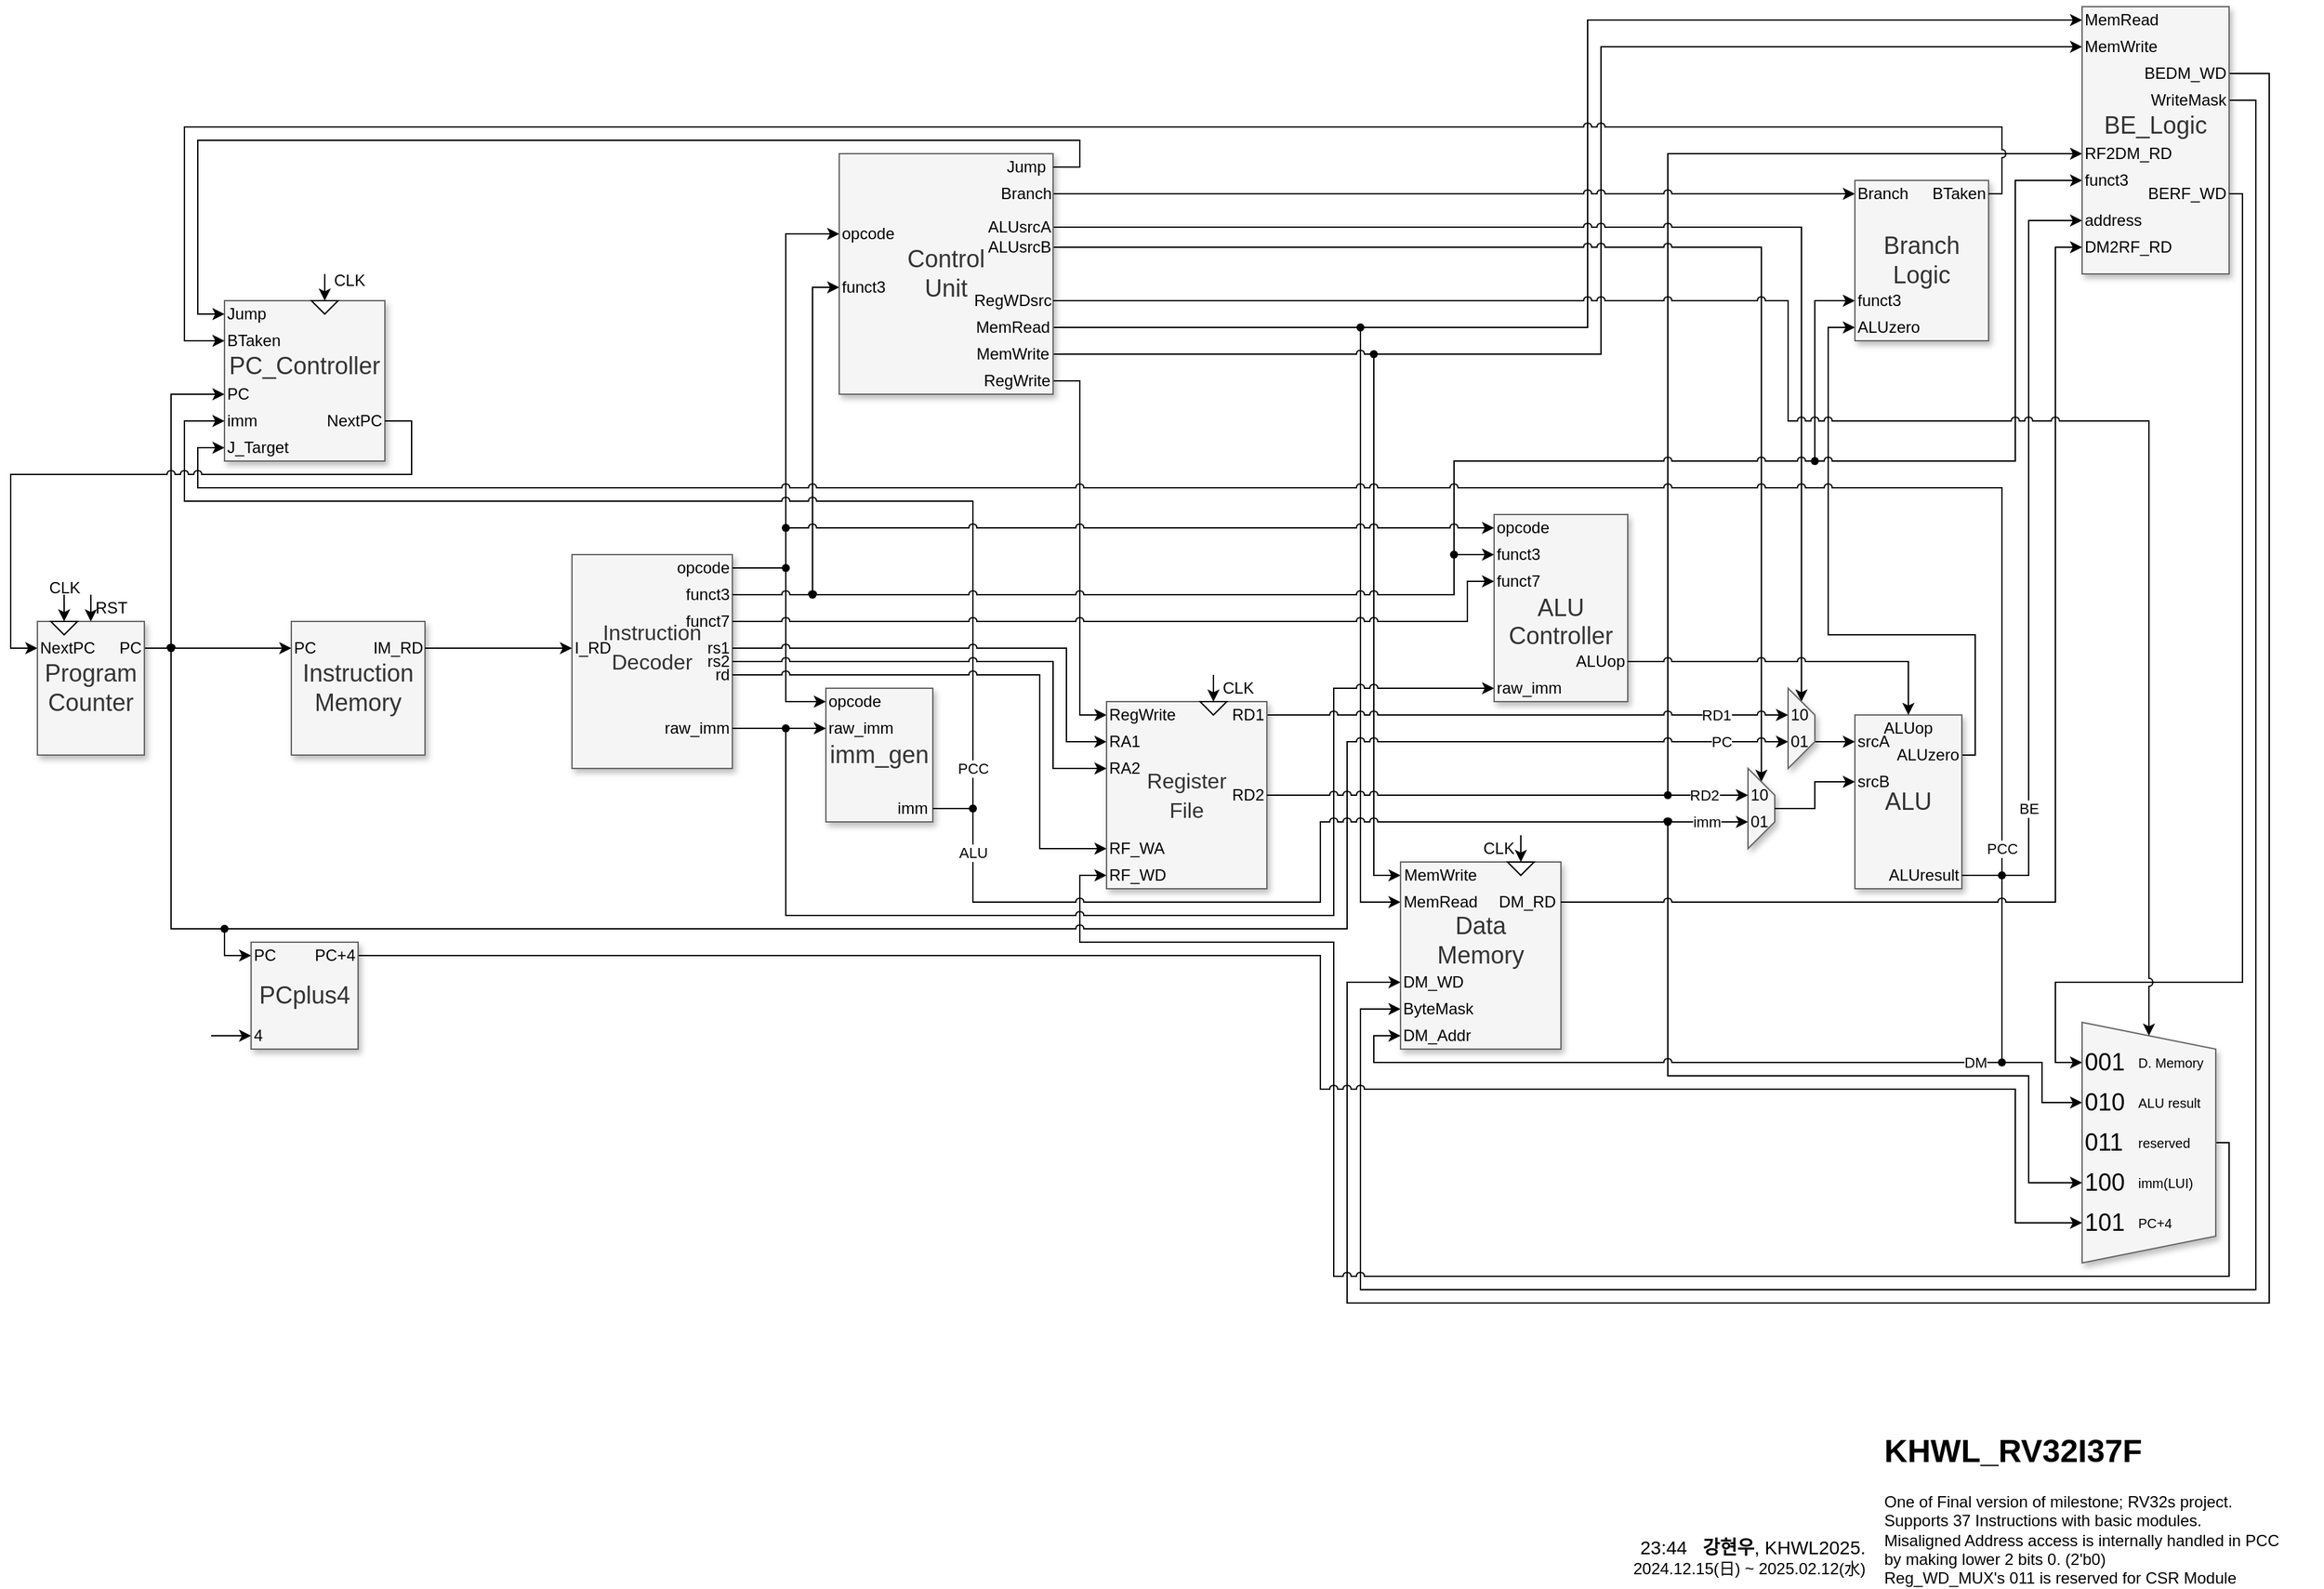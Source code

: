 <mxfile version="26.0.11">
  <diagram name="Main_Diagram" id="IyJyeaVujQpDEMYP9gq8">
    <mxGraphModel dx="2607" dy="1447" grid="1" gridSize="10" guides="1" tooltips="1" connect="1" arrows="1" fold="1" page="1" pageScale="1.5" pageWidth="1169" pageHeight="827" background="none" math="0" shadow="0">
      <root>
        <mxCell id="rKWjRTj_p7avdpBBxaFx-0" style=";html=1;" />
        <mxCell id="rKWjRTj_p7avdpBBxaFx-1" style=";html=1;" parent="rKWjRTj_p7avdpBBxaFx-0" />
        <mxCell id="rKWjRTj_p7avdpBBxaFx-10" style="edgeStyle=orthogonalEdgeStyle;rounded=0;orthogonalLoop=1;jettySize=auto;html=1;entryX=0;entryY=0.5;entryDx=0;entryDy=0;jumpStyle=arc;" parent="rKWjRTj_p7avdpBBxaFx-1" source="rKWjRTj_p7avdpBBxaFx-111" target="rKWjRTj_p7avdpBBxaFx-259" edge="1">
          <mxGeometry relative="1" as="geometry">
            <Array as="points">
              <mxPoint x="1260" y="160" />
            </Array>
          </mxGeometry>
        </mxCell>
        <mxCell id="QH7dUR0WgAF6dCg62yjj-27" style="edgeStyle=orthogonalEdgeStyle;rounded=0;orthogonalLoop=1;jettySize=auto;html=1;endArrow=none;startFill=0;" edge="1" parent="rKWjRTj_p7avdpBBxaFx-1" source="rKWjRTj_p7avdpBBxaFx-53" target="rKWjRTj_p7avdpBBxaFx-19">
          <mxGeometry relative="1" as="geometry">
            <Array as="points">
              <mxPoint x="1510" y="730" />
              <mxPoint x="1510" y="730" />
            </Array>
          </mxGeometry>
        </mxCell>
        <mxCell id="rKWjRTj_p7avdpBBxaFx-43" style="edgeStyle=orthogonalEdgeStyle;rounded=0;orthogonalLoop=1;jettySize=auto;html=1;entryX=0;entryY=0.5;entryDx=0;entryDy=0;exitX=1;exitY=0.5;exitDx=0;exitDy=0;jumpStyle=arc;" parent="rKWjRTj_p7avdpBBxaFx-1" source="rKWjRTj_p7avdpBBxaFx-261" target="QH7dUR0WgAF6dCg62yjj-14" edge="1">
          <mxGeometry relative="1" as="geometry">
            <Array as="points">
              <mxPoint x="1710" y="100" />
              <mxPoint x="1710" y="1020" />
              <mxPoint x="1020" y="1020" />
              <mxPoint x="1020" y="780" />
            </Array>
            <mxPoint x="1120" y="1020" as="targetPoint" />
          </mxGeometry>
        </mxCell>
        <mxCell id="6SGfMAVqhEcrRElv5X5W-26" value="" style="edgeStyle=orthogonalEdgeStyle;rounded=0;orthogonalLoop=1;jettySize=auto;html=1;entryDx=0;entryDy=0;exitX=0.633;exitY=0.6;exitDx=0;exitDy=0;jumpStyle=arc;exitPerimeter=0;endArrow=none;startFill=0;" parent="rKWjRTj_p7avdpBBxaFx-1" source="O00OZB_N-vknSkEfnoMU-0" target="6SGfMAVqhEcrRElv5X5W-6" edge="1">
          <mxGeometry relative="1" as="geometry">
            <mxPoint x="640" y="170" as="targetPoint" />
            <Array as="points">
              <mxPoint x="600" y="470" />
            </Array>
            <mxPoint x="610" y="470" as="sourcePoint" />
          </mxGeometry>
        </mxCell>
        <mxCell id="rKWjRTj_p7avdpBBxaFx-31" style="edgeStyle=orthogonalEdgeStyle;rounded=0;orthogonalLoop=1;jettySize=auto;html=1;entryX=0;entryY=0.5;entryDx=0;entryDy=0;exitDx=0;exitDy=0;jumpStyle=arc;exitPerimeter=0;" parent="rKWjRTj_p7avdpBBxaFx-1" source="6SGfMAVqhEcrRElv5X5W-6" target="rKWjRTj_p7avdpBBxaFx-313" edge="1">
          <mxGeometry relative="1" as="geometry">
            <mxPoint x="620.02" y="190" as="targetPoint" />
            <Array as="points">
              <mxPoint x="600" y="220" />
            </Array>
            <mxPoint x="510.02" y="480" as="sourcePoint" />
          </mxGeometry>
        </mxCell>
        <mxCell id="rKWjRTj_p7avdpBBxaFx-60" style="edgeStyle=orthogonalEdgeStyle;rounded=0;orthogonalLoop=1;jettySize=auto;html=1;entryX=0;entryY=0.5;entryDx=0;entryDy=0;jumpStyle=arc;" parent="rKWjRTj_p7avdpBBxaFx-1" source="rKWjRTj_p7avdpBBxaFx-47" target="rKWjRTj_p7avdpBBxaFx-321" edge="1">
          <mxGeometry relative="1" as="geometry">
            <Array as="points">
              <mxPoint x="620" y="260" />
            </Array>
          </mxGeometry>
        </mxCell>
        <mxCell id="O00OZB_N-vknSkEfnoMU-3" style="edgeStyle=orthogonalEdgeStyle;rounded=0;orthogonalLoop=1;jettySize=auto;html=1;entryX=0;entryY=0.5;entryDx=0;entryDy=0;endArrow=classic;startFill=0;endFill=1;" parent="rKWjRTj_p7avdpBBxaFx-1" source="O00OZB_N-vknSkEfnoMU-0" target="O00OZB_N-vknSkEfnoMU-2" edge="1">
          <mxGeometry relative="1" as="geometry">
            <Array as="points">
              <mxPoint x="600" y="570" />
            </Array>
            <mxPoint x="600" y="590" as="targetPoint" />
          </mxGeometry>
        </mxCell>
        <mxCell id="rKWjRTj_p7avdpBBxaFx-29" style="edgeStyle=orthogonalEdgeStyle;rounded=0;orthogonalLoop=1;jettySize=auto;html=1;entryX=0;entryY=0.5;entryDx=0;entryDy=0;" parent="rKWjRTj_p7avdpBBxaFx-1" source="rKWjRTj_p7avdpBBxaFx-46" target="rKWjRTj_p7avdpBBxaFx-112" edge="1">
          <mxGeometry relative="1" as="geometry">
            <Array as="points">
              <mxPoint x="140" y="560" />
              <mxPoint x="140" y="340" />
            </Array>
          </mxGeometry>
        </mxCell>
        <mxCell id="rKWjRTj_p7avdpBBxaFx-15" style="edgeStyle=orthogonalEdgeStyle;rounded=0;orthogonalLoop=1;jettySize=auto;html=1;entryX=0;entryY=0.5;entryDx=0;entryDy=0;jumpStyle=arc;" parent="rKWjRTj_p7avdpBBxaFx-1" source="rKWjRTj_p7avdpBBxaFx-51" target="rKWjRTj_p7avdpBBxaFx-298" edge="1">
          <mxGeometry relative="1" as="geometry">
            <Array as="points">
              <mxPoint x="1030" y="290" />
              <mxPoint x="1030" y="720" />
            </Array>
          </mxGeometry>
        </mxCell>
        <mxCell id="rKWjRTj_p7avdpBBxaFx-16" style="edgeStyle=orthogonalEdgeStyle;rounded=0;orthogonalLoop=1;jettySize=auto;html=1;entryX=0;entryY=0.5;entryDx=0;entryDy=0;jumpStyle=arc;" parent="rKWjRTj_p7avdpBBxaFx-1" source="rKWjRTj_p7avdpBBxaFx-50" target="rKWjRTj_p7avdpBBxaFx-297" edge="1">
          <mxGeometry relative="1" as="geometry">
            <Array as="points">
              <mxPoint x="1040" y="310" />
              <mxPoint x="1040" y="700" />
            </Array>
          </mxGeometry>
        </mxCell>
        <mxCell id="rKWjRTj_p7avdpBBxaFx-18" value="&lt;div&gt;&lt;span style=&quot;background-color: transparent;&quot;&gt;PC_Controller&lt;/span&gt;&lt;br&gt;&lt;/div&gt;&lt;div&gt;&lt;span style=&quot;background-color: transparent;&quot;&gt;&lt;br&gt;&lt;/span&gt;&lt;/div&gt;" style="whiteSpace=wrap;html=1;shadow=1;fontSize=18;fillColor=#f5f5f5;strokeColor=#666666;fontColor=#333333;" parent="rKWjRTj_p7avdpBBxaFx-1" vertex="1">
          <mxGeometry x="180" y="270" width="120" height="120" as="geometry" />
        </mxCell>
        <mxCell id="DWYiua4rObmU89wduKeO-1" style="edgeStyle=orthogonalEdgeStyle;rounded=0;orthogonalLoop=1;jettySize=auto;html=1;entryX=0;entryY=0.5;entryDx=0;entryDy=0;jumpStyle=arc;" parent="rKWjRTj_p7avdpBBxaFx-1" source="DWYiua4rObmU89wduKeO-0" target="rKWjRTj_p7avdpBBxaFx-114" edge="1">
          <mxGeometry relative="1" as="geometry">
            <Array as="points">
              <mxPoint x="740" y="420" />
              <mxPoint x="150" y="420" />
              <mxPoint x="150" y="360" />
            </Array>
          </mxGeometry>
        </mxCell>
        <mxCell id="DWYiua4rObmU89wduKeO-4" value="PCC" style="edgeLabel;html=1;align=center;verticalAlign=middle;resizable=0;points=[];" parent="DWYiua4rObmU89wduKeO-1" vertex="1" connectable="0">
          <mxGeometry x="-0.951" y="-1" relative="1" as="geometry">
            <mxPoint x="-1" y="-8" as="offset" />
          </mxGeometry>
        </mxCell>
        <mxCell id="rKWjRTj_p7avdpBBxaFx-19" value="" style="shape=waypoint;sketch=0;size=6;pointerEvents=1;points=[];fillColor=none;resizable=0;rotatable=0;perimeter=centerPerimeter;snapToPoint=1;" parent="rKWjRTj_p7avdpBBxaFx-1" vertex="1">
          <mxGeometry x="1500" y="830" width="20" height="20" as="geometry" />
        </mxCell>
        <mxCell id="rKWjRTj_p7avdpBBxaFx-30" style="edgeStyle=orthogonalEdgeStyle;rounded=0;orthogonalLoop=1;jettySize=auto;html=1;entryX=0;entryY=0.5;entryDx=0;entryDy=0;jumpStyle=arc;exitX=1;exitY=0.5;exitDx=0;exitDy=0;" parent="rKWjRTj_p7avdpBBxaFx-1" source="rKWjRTj_p7avdpBBxaFx-100" target="rKWjRTj_p7avdpBBxaFx-248" edge="1">
          <mxGeometry relative="1" as="geometry">
            <Array as="points">
              <mxPoint x="1490" y="610" />
              <mxPoint x="1490" y="520" />
              <mxPoint x="1380" y="520" />
              <mxPoint x="1380" y="290" />
            </Array>
          </mxGeometry>
        </mxCell>
        <mxCell id="rKWjRTj_p7avdpBBxaFx-34" value="&lt;h1 style=&quot;margin-top: 0px;&quot;&gt;KHWL_RV32I37F&lt;/h1&gt;&lt;p&gt;&lt;span style=&quot;background-color: transparent;&quot;&gt;One of Final version of milestone; RV32s project.&amp;nbsp;&lt;br&gt;Supports 37 Instructions with basic modules.&amp;nbsp;&lt;br&gt;Misaligned Address access is internally handled in PCC &lt;br&gt;by making lower 2 bits 0. (2&#39;b0)&lt;br&gt;Reg_WD_MUX&#39;s 011 is reserved for CSR Module&lt;/span&gt;&lt;/p&gt;&lt;p&gt;&lt;/p&gt;&lt;p&gt;&lt;/p&gt;" style="text;html=1;whiteSpace=wrap;overflow=hidden;rounded=0;" parent="rKWjRTj_p7avdpBBxaFx-1" vertex="1">
          <mxGeometry x="1420" y="1110" width="330" height="120" as="geometry" />
        </mxCell>
        <mxCell id="rKWjRTj_p7avdpBBxaFx-35" value="&lt;div style=&quot;&quot;&gt;&lt;span style=&quot;font-size: 14px; background-color: transparent;&quot;&gt;23:44&lt;/span&gt;&lt;b style=&quot;font-size: 14px; background-color: transparent;&quot;&gt;&amp;nbsp; &amp;nbsp;강현우&lt;/b&gt;&lt;span style=&quot;font-size: 14px; background-color: transparent;&quot;&gt;, KHWL2025.&lt;/span&gt;&lt;/div&gt;&lt;span style=&quot;&quot;&gt;&lt;div style=&quot;&quot;&gt;&lt;span style=&quot;background-color: transparent;&quot;&gt;2024.12.15(日) ~ 2025.02.12(水)&lt;/span&gt;&lt;/div&gt;&lt;/span&gt;" style="text;html=1;align=right;verticalAlign=middle;whiteSpace=wrap;rounded=0;" parent="rKWjRTj_p7avdpBBxaFx-1" vertex="1">
          <mxGeometry x="1230" y="1190" width="180" height="40" as="geometry" />
        </mxCell>
        <mxCell id="rKWjRTj_p7avdpBBxaFx-41" style="edgeStyle=orthogonalEdgeStyle;rounded=0;orthogonalLoop=1;jettySize=auto;html=1;entryX=0;entryY=0.5;entryDx=0;entryDy=0;jumpStyle=arc;jumpSize=7;" parent="rKWjRTj_p7avdpBBxaFx-1" source="rKWjRTj_p7avdpBBxaFx-53" target="rKWjRTj_p7avdpBBxaFx-260" edge="1">
          <mxGeometry relative="1" as="geometry">
            <Array as="points">
              <mxPoint x="1530" y="700" />
              <mxPoint x="1530" y="210" />
            </Array>
            <mxPoint x="1500.08" y="730" as="sourcePoint" />
          </mxGeometry>
        </mxCell>
        <mxCell id="rKWjRTj_p7avdpBBxaFx-42" value="BE" style="edgeLabel;html=1;align=center;verticalAlign=middle;resizable=0;points=[];" parent="rKWjRTj_p7avdpBBxaFx-41" vertex="1" connectable="0">
          <mxGeometry relative="1" as="geometry">
            <mxPoint y="205" as="offset" />
          </mxGeometry>
        </mxCell>
        <mxCell id="rKWjRTj_p7avdpBBxaFx-44" style="edgeStyle=orthogonalEdgeStyle;rounded=0;orthogonalLoop=1;jettySize=auto;html=1;entryX=0;entryY=0.5;entryDx=0;entryDy=0;exitX=1;exitY=0.5;exitDx=0;exitDy=0;jumpStyle=arc;" parent="rKWjRTj_p7avdpBBxaFx-1" source="rKWjRTj_p7avdpBBxaFx-262" target="rKWjRTj_p7avdpBBxaFx-300" edge="1">
          <mxGeometry relative="1" as="geometry">
            <Array as="points">
              <mxPoint x="1700" y="120" />
              <mxPoint x="1700" y="1010" />
              <mxPoint x="1030" y="1010" />
              <mxPoint x="1030" y="800" />
            </Array>
          </mxGeometry>
        </mxCell>
        <mxCell id="rKWjRTj_p7avdpBBxaFx-46" value="" style="shape=waypoint;sketch=0;size=6;pointerEvents=1;points=[];fillColor=none;resizable=0;rotatable=0;perimeter=centerPerimeter;snapToPoint=1;" parent="rKWjRTj_p7avdpBBxaFx-1" vertex="1">
          <mxGeometry x="130" y="520" width="20" height="20" as="geometry" />
        </mxCell>
        <mxCell id="rKWjRTj_p7avdpBBxaFx-47" value="" style="shape=waypoint;sketch=0;size=6;pointerEvents=1;points=[];fillColor=none;resizable=0;rotatable=0;perimeter=centerPerimeter;snapToPoint=1;" parent="rKWjRTj_p7avdpBBxaFx-1" vertex="1">
          <mxGeometry x="610" y="480" width="20" height="20" as="geometry" />
        </mxCell>
        <mxCell id="rKWjRTj_p7avdpBBxaFx-49" value="" style="shape=waypoint;sketch=0;size=6;pointerEvents=1;points=[];fillColor=none;resizable=0;rotatable=0;perimeter=centerPerimeter;snapToPoint=1;" parent="rKWjRTj_p7avdpBBxaFx-1" vertex="1">
          <mxGeometry x="1090" y="450" width="20" height="20" as="geometry" />
        </mxCell>
        <mxCell id="rKWjRTj_p7avdpBBxaFx-53" value="" style="shape=waypoint;sketch=0;size=6;pointerEvents=1;points=[];fillColor=none;resizable=0;rotatable=0;perimeter=centerPerimeter;snapToPoint=1;" parent="rKWjRTj_p7avdpBBxaFx-1" vertex="1">
          <mxGeometry x="1500" y="690" width="20" height="20" as="geometry" />
        </mxCell>
        <mxCell id="rKWjRTj_p7avdpBBxaFx-56" style="edgeStyle=orthogonalEdgeStyle;rounded=0;orthogonalLoop=1;jettySize=auto;html=1;entryX=0;entryY=0.5;entryDx=0;entryDy=0;jumpStyle=arc;" parent="rKWjRTj_p7avdpBBxaFx-1" source="rKWjRTj_p7avdpBBxaFx-57" target="rKWjRTj_p7avdpBBxaFx-257" edge="1">
          <mxGeometry relative="1" as="geometry">
            <Array as="points">
              <mxPoint x="1520" y="390" />
              <mxPoint x="1520" y="180" />
            </Array>
          </mxGeometry>
        </mxCell>
        <mxCell id="rKWjRTj_p7avdpBBxaFx-57" value="" style="shape=waypoint;sketch=0;size=6;pointerEvents=1;points=[];fillColor=none;resizable=0;rotatable=0;perimeter=centerPerimeter;snapToPoint=1;" parent="rKWjRTj_p7avdpBBxaFx-1" vertex="1">
          <mxGeometry x="1360" y="380" width="20" height="20" as="geometry" />
        </mxCell>
        <mxCell id="rKWjRTj_p7avdpBBxaFx-73" value="" style="edgeStyle=orthogonalEdgeStyle;rounded=0;orthogonalLoop=1;jettySize=auto;html=1;entryX=0;entryY=0.5;entryDx=0;entryDy=0;jumpStyle=arc;exitX=1;exitY=0.5;exitDx=0;exitDy=0;" parent="rKWjRTj_p7avdpBBxaFx-1" source="rKWjRTj_p7avdpBBxaFx-221" target="rKWjRTj_p7avdpBBxaFx-65" edge="1">
          <mxGeometry relative="1" as="geometry">
            <mxPoint x="140" y="600" as="sourcePoint" />
          </mxGeometry>
        </mxCell>
        <mxCell id="rKWjRTj_p7avdpBBxaFx-94" value="" style="group" parent="rKWjRTj_p7avdpBBxaFx-1" vertex="1" connectable="0">
          <mxGeometry x="1400" y="580" width="80" height="130" as="geometry" />
        </mxCell>
        <mxCell id="rKWjRTj_p7avdpBBxaFx-95" value="ALU" style="whiteSpace=wrap;html=1;shadow=1;fontSize=18;fillColor=#f5f5f5;strokeColor=#666666;resizeWidth=0;comic=0;rotatable=1;treeFolding=0;collapsible=0;dropTarget=0;container=0;noLabel=0;portConstraintRotation=0;fontColor=#333333;" parent="rKWjRTj_p7avdpBBxaFx-94" vertex="1">
          <mxGeometry width="80" height="130" as="geometry" />
        </mxCell>
        <mxCell id="rKWjRTj_p7avdpBBxaFx-96" value="ALUop" style="text;html=1;align=center;verticalAlign=middle;whiteSpace=wrap;rounded=0;container=0;" parent="rKWjRTj_p7avdpBBxaFx-94" vertex="1">
          <mxGeometry x="20" width="40" height="20" as="geometry" />
        </mxCell>
        <mxCell id="rKWjRTj_p7avdpBBxaFx-97" value="ALUresult" style="text;html=1;align=right;verticalAlign=middle;whiteSpace=wrap;rounded=0;container=0;" parent="rKWjRTj_p7avdpBBxaFx-94" vertex="1">
          <mxGeometry x="20" y="110" width="60" height="20" as="geometry" />
        </mxCell>
        <mxCell id="rKWjRTj_p7avdpBBxaFx-98" value="srcA" style="text;html=1;align=left;verticalAlign=middle;whiteSpace=wrap;rounded=0;container=0;" parent="rKWjRTj_p7avdpBBxaFx-94" vertex="1">
          <mxGeometry y="10" width="30" height="20" as="geometry" />
        </mxCell>
        <mxCell id="rKWjRTj_p7avdpBBxaFx-99" value="srcB" style="text;html=1;align=left;verticalAlign=middle;whiteSpace=wrap;rounded=0;container=0;" parent="rKWjRTj_p7avdpBBxaFx-94" vertex="1">
          <mxGeometry y="40" width="30" height="20" as="geometry" />
        </mxCell>
        <mxCell id="rKWjRTj_p7avdpBBxaFx-100" value="ALUzero" style="text;html=1;align=right;verticalAlign=middle;whiteSpace=wrap;rounded=0;container=0;" parent="rKWjRTj_p7avdpBBxaFx-94" vertex="1">
          <mxGeometry x="30" y="20" width="50" height="20" as="geometry" />
        </mxCell>
        <mxCell id="rKWjRTj_p7avdpBBxaFx-101" value="J_Target" style="text;html=1;align=left;verticalAlign=middle;whiteSpace=wrap;rounded=0;" parent="rKWjRTj_p7avdpBBxaFx-1" vertex="1">
          <mxGeometry x="180" y="370" width="50" height="20" as="geometry" />
        </mxCell>
        <mxCell id="rKWjRTj_p7avdpBBxaFx-111" value="" style="shape=waypoint;sketch=0;size=6;pointerEvents=1;points=[];fillColor=none;resizable=0;rotatable=0;perimeter=centerPerimeter;snapToPoint=1;" parent="rKWjRTj_p7avdpBBxaFx-1" vertex="1">
          <mxGeometry x="1250" y="630" width="20" height="20" as="geometry" />
        </mxCell>
        <mxCell id="rKWjRTj_p7avdpBBxaFx-112" value="PC" style="text;html=1;align=left;verticalAlign=middle;whiteSpace=wrap;rounded=0;" parent="rKWjRTj_p7avdpBBxaFx-1" vertex="1">
          <mxGeometry x="180" y="330" width="20" height="20" as="geometry" />
        </mxCell>
        <mxCell id="rKWjRTj_p7avdpBBxaFx-113" value="Jump" style="text;html=1;align=left;verticalAlign=middle;whiteSpace=wrap;rounded=0;" parent="rKWjRTj_p7avdpBBxaFx-1" vertex="1">
          <mxGeometry x="180" y="270" width="40" height="20" as="geometry" />
        </mxCell>
        <mxCell id="rKWjRTj_p7avdpBBxaFx-114" value="imm" style="text;html=1;align=left;verticalAlign=middle;whiteSpace=wrap;rounded=0;" parent="rKWjRTj_p7avdpBBxaFx-1" vertex="1">
          <mxGeometry x="180" y="350" width="40" height="20" as="geometry" />
        </mxCell>
        <mxCell id="rKWjRTj_p7avdpBBxaFx-115" value="BTaken" style="text;html=1;align=left;verticalAlign=middle;whiteSpace=wrap;rounded=0;" parent="rKWjRTj_p7avdpBBxaFx-1" vertex="1">
          <mxGeometry x="180" y="290" width="50" height="20" as="geometry" />
        </mxCell>
        <mxCell id="rKWjRTj_p7avdpBBxaFx-116" value="NextPC" style="text;html=1;align=right;verticalAlign=middle;whiteSpace=wrap;rounded=0;" parent="rKWjRTj_p7avdpBBxaFx-1" vertex="1">
          <mxGeometry x="250" y="350" width="50" height="20" as="geometry" />
        </mxCell>
        <mxCell id="rKWjRTj_p7avdpBBxaFx-135" style="edgeStyle=orthogonalEdgeStyle;rounded=0;orthogonalLoop=1;jettySize=auto;html=1;entryX=0;entryY=0.5;entryDx=0;entryDy=0;jumpStyle=arc;" parent="rKWjRTj_p7avdpBBxaFx-1" target="rKWjRTj_p7avdpBBxaFx-98" edge="1">
          <mxGeometry relative="1" as="geometry">
            <mxPoint x="1370" y="600" as="sourcePoint" />
          </mxGeometry>
        </mxCell>
        <mxCell id="rKWjRTj_p7avdpBBxaFx-179" value="" style="group;fillColor=#dae8fc;strokeColor=#6c8ebf;" parent="rKWjRTj_p7avdpBBxaFx-1" vertex="1" connectable="0">
          <mxGeometry x="440" y="460" width="120" height="160" as="geometry" />
        </mxCell>
        <mxCell id="rKWjRTj_p7avdpBBxaFx-180" value="&lt;div&gt;&lt;span style=&quot;background-color: transparent; font-size: 16px;&quot;&gt;Instruction&lt;/span&gt;&lt;br&gt;&lt;/div&gt;&lt;div&gt;&lt;font style=&quot;font-size: 16px;&quot;&gt;Decoder&lt;/font&gt;&lt;/div&gt;&lt;div&gt;&lt;br&gt;&lt;/div&gt;" style="whiteSpace=wrap;html=1;shadow=1;fontSize=18;fillColor=#f5f5f5;strokeColor=#666666;fontColor=#333333;" parent="rKWjRTj_p7avdpBBxaFx-179" vertex="1">
          <mxGeometry width="120" height="160" as="geometry" />
        </mxCell>
        <mxCell id="rKWjRTj_p7avdpBBxaFx-181" value="I_RD" style="text;html=1;align=left;verticalAlign=middle;whiteSpace=wrap;rounded=0;" parent="rKWjRTj_p7avdpBBxaFx-179" vertex="1">
          <mxGeometry y="60" width="40" height="20" as="geometry" />
        </mxCell>
        <mxCell id="rKWjRTj_p7avdpBBxaFx-182" value="opcode" style="text;html=1;align=right;verticalAlign=middle;whiteSpace=wrap;rounded=0;" parent="rKWjRTj_p7avdpBBxaFx-179" vertex="1">
          <mxGeometry x="70" width="50" height="20" as="geometry" />
        </mxCell>
        <mxCell id="rKWjRTj_p7avdpBBxaFx-183" value="&lt;div style=&quot;&quot;&gt;&lt;span style=&quot;background-color: transparent;&quot;&gt;rs1&lt;/span&gt;&lt;/div&gt;" style="text;html=1;align=right;verticalAlign=middle;whiteSpace=wrap;rounded=0;" parent="rKWjRTj_p7avdpBBxaFx-179" vertex="1">
          <mxGeometry x="100" y="60" width="20" height="20" as="geometry" />
        </mxCell>
        <mxCell id="rKWjRTj_p7avdpBBxaFx-184" value="rs2" style="text;html=1;align=right;verticalAlign=middle;whiteSpace=wrap;rounded=0;" parent="rKWjRTj_p7avdpBBxaFx-179" vertex="1">
          <mxGeometry x="100" y="70" width="20" height="20" as="geometry" />
        </mxCell>
        <mxCell id="rKWjRTj_p7avdpBBxaFx-185" value="rd" style="text;html=1;align=right;verticalAlign=middle;whiteSpace=wrap;rounded=0;" parent="rKWjRTj_p7avdpBBxaFx-179" vertex="1">
          <mxGeometry x="100" y="80" width="20" height="20" as="geometry" />
        </mxCell>
        <mxCell id="rKWjRTj_p7avdpBBxaFx-186" value="raw_imm" style="text;html=1;align=right;verticalAlign=middle;whiteSpace=wrap;rounded=0;" parent="rKWjRTj_p7avdpBBxaFx-179" vertex="1">
          <mxGeometry x="60" y="120" width="60" height="20" as="geometry" />
        </mxCell>
        <mxCell id="rKWjRTj_p7avdpBBxaFx-187" value="funct3" style="text;html=1;align=right;verticalAlign=middle;whiteSpace=wrap;rounded=0;" parent="rKWjRTj_p7avdpBBxaFx-179" vertex="1">
          <mxGeometry x="80" y="20" width="40" height="20" as="geometry" />
        </mxCell>
        <mxCell id="rKWjRTj_p7avdpBBxaFx-188" value="funct7" style="text;html=1;align=right;verticalAlign=middle;whiteSpace=wrap;rounded=0;" parent="rKWjRTj_p7avdpBBxaFx-179" vertex="1">
          <mxGeometry x="80" y="40" width="40" height="20" as="geometry" />
        </mxCell>
        <mxCell id="rKWjRTj_p7avdpBBxaFx-197" value="" style="shape=waypoint;sketch=0;size=6;pointerEvents=1;points=[];fillColor=none;resizable=0;rotatable=0;perimeter=centerPerimeter;snapToPoint=1;" parent="rKWjRTj_p7avdpBBxaFx-1" vertex="1">
          <mxGeometry x="590" y="580" width="20" height="20" as="geometry" />
        </mxCell>
        <mxCell id="rKWjRTj_p7avdpBBxaFx-232" style="edgeStyle=orthogonalEdgeStyle;rounded=0;orthogonalLoop=1;jettySize=auto;html=1;entryX=0;entryY=0.5;entryDx=0;entryDy=0;exitX=1;exitY=0.5;exitDx=0;exitDy=0;jumpStyle=arc;" parent="rKWjRTj_p7avdpBBxaFx-1" source="rKWjRTj_p7avdpBBxaFx-185" target="rKWjRTj_p7avdpBBxaFx-143" edge="1">
          <mxGeometry relative="1" as="geometry">
            <Array as="points">
              <mxPoint x="790" y="550" />
              <mxPoint x="790" y="680" />
            </Array>
          </mxGeometry>
        </mxCell>
        <mxCell id="rKWjRTj_p7avdpBBxaFx-233" style="edgeStyle=orthogonalEdgeStyle;rounded=0;orthogonalLoop=1;jettySize=auto;html=1;entryX=0;entryY=0.5;entryDx=0;entryDy=0;exitX=1;exitY=0.5;exitDx=0;exitDy=0;jumpStyle=arc;" parent="rKWjRTj_p7avdpBBxaFx-1" source="rKWjRTj_p7avdpBBxaFx-312" target="rKWjRTj_p7avdpBBxaFx-146" edge="1">
          <mxGeometry relative="1" as="geometry">
            <Array as="points">
              <mxPoint x="820" y="330" />
              <mxPoint x="820" y="580" />
            </Array>
          </mxGeometry>
        </mxCell>
        <mxCell id="rKWjRTj_p7avdpBBxaFx-234" style="edgeStyle=orthogonalEdgeStyle;rounded=0;orthogonalLoop=1;jettySize=auto;html=1;entryX=0;entryY=0.5;entryDx=0;entryDy=0;exitX=1;exitY=0.5;exitDx=0;exitDy=0;jumpStyle=arc;" parent="rKWjRTj_p7avdpBBxaFx-1" source="rKWjRTj_p7avdpBBxaFx-184" target="rKWjRTj_p7avdpBBxaFx-142" edge="1">
          <mxGeometry relative="1" as="geometry">
            <Array as="points">
              <mxPoint x="800" y="540" />
              <mxPoint x="800" y="620" />
            </Array>
          </mxGeometry>
        </mxCell>
        <mxCell id="rKWjRTj_p7avdpBBxaFx-235" style="edgeStyle=orthogonalEdgeStyle;rounded=0;orthogonalLoop=1;jettySize=auto;html=1;entryX=0;entryY=0.5;entryDx=0;entryDy=0;exitX=1;exitY=0.5;exitDx=0;exitDy=0;jumpStyle=arc;" parent="rKWjRTj_p7avdpBBxaFx-1" source="rKWjRTj_p7avdpBBxaFx-183" target="rKWjRTj_p7avdpBBxaFx-141" edge="1">
          <mxGeometry relative="1" as="geometry">
            <Array as="points">
              <mxPoint x="810" y="530" />
              <mxPoint x="810" y="600" />
            </Array>
          </mxGeometry>
        </mxCell>
        <mxCell id="rKWjRTj_p7avdpBBxaFx-236" style="edgeStyle=orthogonalEdgeStyle;rounded=0;orthogonalLoop=1;jettySize=auto;html=1;entryX=0;entryY=0.5;entryDx=0;entryDy=0;jumpStyle=arc;flowAnimation=0;shadow=0;exitX=0.5;exitY=0;exitDx=0;exitDy=0;" parent="rKWjRTj_p7avdpBBxaFx-1" source="rKWjRTj_p7avdpBBxaFx-166" target="rKWjRTj_p7avdpBBxaFx-144" edge="1">
          <mxGeometry relative="1" as="geometry">
            <Array as="points">
              <mxPoint x="1680" y="900" />
              <mxPoint x="1680" y="1000" />
              <mxPoint x="1010" y="1000" />
              <mxPoint x="1010" y="750" />
              <mxPoint x="820" y="750" />
              <mxPoint x="820" y="700" />
            </Array>
          </mxGeometry>
        </mxCell>
        <mxCell id="rKWjRTj_p7avdpBBxaFx-241" style="edgeStyle=orthogonalEdgeStyle;rounded=0;orthogonalLoop=1;jettySize=auto;html=1;entryX=0;entryY=0.5;entryDx=0;entryDy=0;jumpStyle=arc;exitDx=0;exitDy=0;" parent="rKWjRTj_p7avdpBBxaFx-1" source="rKWjRTj_p7avdpBBxaFx-50" target="rKWjRTj_p7avdpBBxaFx-254" edge="1">
          <mxGeometry relative="1" as="geometry">
            <Array as="points">
              <mxPoint x="1210" y="310" />
              <mxPoint x="1210" y="80" />
            </Array>
          </mxGeometry>
        </mxCell>
        <mxCell id="rKWjRTj_p7avdpBBxaFx-242" style="edgeStyle=orthogonalEdgeStyle;rounded=0;orthogonalLoop=1;jettySize=auto;html=1;jumpStyle=arc;exitDx=0;exitDy=0;entryX=0;entryY=0.5;entryDx=0;entryDy=0;" parent="rKWjRTj_p7avdpBBxaFx-1" source="rKWjRTj_p7avdpBBxaFx-51" target="rKWjRTj_p7avdpBBxaFx-255" edge="1">
          <mxGeometry relative="1" as="geometry">
            <mxPoint x="1570.02" y="60" as="targetPoint" />
            <Array as="points">
              <mxPoint x="1200" y="290" />
              <mxPoint x="1200" y="60" />
            </Array>
            <mxPoint x="800.08" y="310" as="sourcePoint" />
          </mxGeometry>
        </mxCell>
        <mxCell id="rKWjRTj_p7avdpBBxaFx-243" style="edgeStyle=orthogonalEdgeStyle;rounded=0;orthogonalLoop=1;jettySize=auto;html=1;entryX=0;entryY=0.5;entryDx=0;entryDy=0;jumpStyle=arc;exitX=1;exitY=0.5;exitDx=0;exitDy=0;" parent="rKWjRTj_p7avdpBBxaFx-1" source="rKWjRTj_p7avdpBBxaFx-311" edge="1">
          <mxGeometry relative="1" as="geometry">
            <Array as="points">
              <mxPoint x="1360" y="215" />
            </Array>
            <mxPoint x="1360" y="570" as="targetPoint" />
          </mxGeometry>
        </mxCell>
        <mxCell id="rKWjRTj_p7avdpBBxaFx-244" style="edgeStyle=orthogonalEdgeStyle;rounded=0;orthogonalLoop=1;jettySize=auto;html=1;entryX=0;entryY=0.5;entryDx=0;entryDy=0;exitX=1;exitY=0.5;exitDx=0;exitDy=0;jumpStyle=arc;" parent="rKWjRTj_p7avdpBBxaFx-1" source="rKWjRTj_p7avdpBBxaFx-317" target="QH7dUR0WgAF6dCg62yjj-4" edge="1">
          <mxGeometry relative="1" as="geometry">
            <mxPoint x="800.02" y="246.251" as="sourcePoint" />
            <mxPoint x="1330" y="650" as="targetPoint" />
            <Array as="points">
              <mxPoint x="1330" y="230" />
            </Array>
          </mxGeometry>
        </mxCell>
        <mxCell id="rKWjRTj_p7avdpBBxaFx-252" value="" style="group" parent="rKWjRTj_p7avdpBBxaFx-1" vertex="1" connectable="0">
          <mxGeometry x="1570" y="50" width="110" height="200" as="geometry" />
        </mxCell>
        <mxCell id="rKWjRTj_p7avdpBBxaFx-253" value="BE_Logic&lt;div&gt;&lt;br&gt;&lt;/div&gt;" style="whiteSpace=wrap;html=1;shadow=1;fontSize=18;fillColor=#f5f5f5;strokeColor=#666666;container=0;fontColor=#333333;" parent="rKWjRTj_p7avdpBBxaFx-252" vertex="1">
          <mxGeometry width="110" height="200" as="geometry" />
        </mxCell>
        <mxCell id="rKWjRTj_p7avdpBBxaFx-254" value="MemWrite" style="text;html=1;align=left;verticalAlign=middle;whiteSpace=wrap;rounded=0;container=0;" parent="rKWjRTj_p7avdpBBxaFx-252" vertex="1">
          <mxGeometry y="20" width="60" height="20" as="geometry" />
        </mxCell>
        <mxCell id="rKWjRTj_p7avdpBBxaFx-255" value="MemRead" style="text;html=1;align=left;verticalAlign=middle;whiteSpace=wrap;rounded=0;container=0;" parent="rKWjRTj_p7avdpBBxaFx-252" vertex="1">
          <mxGeometry width="60" height="20" as="geometry" />
        </mxCell>
        <mxCell id="rKWjRTj_p7avdpBBxaFx-256" value="BERF_WD" style="text;html=1;align=right;verticalAlign=middle;whiteSpace=wrap;rounded=0;container=0;" parent="rKWjRTj_p7avdpBBxaFx-252" vertex="1">
          <mxGeometry x="50" y="130" width="60" height="20" as="geometry" />
        </mxCell>
        <mxCell id="rKWjRTj_p7avdpBBxaFx-257" value="funct3" style="text;html=1;align=left;verticalAlign=middle;whiteSpace=wrap;rounded=0;container=0;" parent="rKWjRTj_p7avdpBBxaFx-252" vertex="1">
          <mxGeometry y="120" width="40" height="20" as="geometry" />
        </mxCell>
        <mxCell id="rKWjRTj_p7avdpBBxaFx-258" value="DM2RF_RD" style="text;html=1;align=left;verticalAlign=middle;whiteSpace=wrap;rounded=0;container=0;" parent="rKWjRTj_p7avdpBBxaFx-252" vertex="1">
          <mxGeometry y="170" width="80" height="20" as="geometry" />
        </mxCell>
        <mxCell id="rKWjRTj_p7avdpBBxaFx-259" value="RF2DM_RD" style="text;html=1;align=left;verticalAlign=middle;whiteSpace=wrap;rounded=0;container=0;" parent="rKWjRTj_p7avdpBBxaFx-252" vertex="1">
          <mxGeometry y="100" width="70" height="20" as="geometry" />
        </mxCell>
        <mxCell id="rKWjRTj_p7avdpBBxaFx-260" value="address" style="text;html=1;align=left;verticalAlign=middle;whiteSpace=wrap;rounded=0;container=0;" parent="rKWjRTj_p7avdpBBxaFx-252" vertex="1">
          <mxGeometry y="150" width="60" height="20" as="geometry" />
        </mxCell>
        <mxCell id="rKWjRTj_p7avdpBBxaFx-261" value="BEDM_WD" style="text;html=1;align=right;verticalAlign=middle;whiteSpace=wrap;rounded=0;container=0;" parent="rKWjRTj_p7avdpBBxaFx-252" vertex="1">
          <mxGeometry x="40" y="40" width="70" height="20" as="geometry" />
        </mxCell>
        <mxCell id="rKWjRTj_p7avdpBBxaFx-262" value="WriteMask" style="text;html=1;align=right;verticalAlign=middle;whiteSpace=wrap;rounded=0;container=0;" parent="rKWjRTj_p7avdpBBxaFx-252" vertex="1">
          <mxGeometry x="50" y="60" width="60" height="20" as="geometry" />
        </mxCell>
        <mxCell id="rKWjRTj_p7avdpBBxaFx-265" style="edgeStyle=orthogonalEdgeStyle;rounded=0;orthogonalLoop=1;jettySize=auto;html=1;entryX=0;entryY=0.5;entryDx=0;entryDy=0;exitX=1;exitY=0.5;exitDx=0;exitDy=0;jumpStyle=arc;jumpSize=6;" parent="rKWjRTj_p7avdpBBxaFx-1" source="rKWjRTj_p7avdpBBxaFx-78" target="Sg_0BgGoRNo6tfmOOr9p-19" edge="1">
          <mxGeometry relative="1" as="geometry">
            <Array as="points">
              <mxPoint x="1000" y="760" />
              <mxPoint x="1000" y="860" />
              <mxPoint x="1520" y="860" />
              <mxPoint x="1520" y="960" />
            </Array>
          </mxGeometry>
        </mxCell>
        <mxCell id="rKWjRTj_p7avdpBBxaFx-293" value="" style="group" parent="rKWjRTj_p7avdpBBxaFx-1" vertex="1" connectable="0">
          <mxGeometry x="1060" y="670" width="120" height="160" as="geometry" />
        </mxCell>
        <mxCell id="rKWjRTj_p7avdpBBxaFx-294" value="" style="edgeStyle=none;orthogonalLoop=1;jettySize=auto;html=1;rounded=0;entryX=0;entryY=0.5;entryDx=0;entryDy=0;" parent="rKWjRTj_p7avdpBBxaFx-293" target="rKWjRTj_p7avdpBBxaFx-301" edge="1">
          <mxGeometry width="100" relative="1" as="geometry">
            <mxPoint x="90" as="sourcePoint" />
            <mxPoint x="80" y="20" as="targetPoint" />
            <Array as="points" />
          </mxGeometry>
        </mxCell>
        <mxCell id="rKWjRTj_p7avdpBBxaFx-295" value="&lt;div&gt;Data&lt;/div&gt;&lt;div&gt;Memory&lt;/div&gt;&lt;div&gt;&lt;br&gt;&lt;/div&gt;" style="whiteSpace=wrap;html=1;shadow=1;fontSize=18;fillColor=#f5f5f5;strokeColor=#666666;container=0;fontColor=#333333;" parent="rKWjRTj_p7avdpBBxaFx-293" vertex="1">
          <mxGeometry y="20" width="120" height="140" as="geometry" />
        </mxCell>
        <mxCell id="rKWjRTj_p7avdpBBxaFx-296" value="DM_Addr" style="text;html=1;align=left;verticalAlign=middle;whiteSpace=wrap;rounded=0;container=0;" parent="rKWjRTj_p7avdpBBxaFx-293" vertex="1">
          <mxGeometry y="140" width="80" height="20" as="geometry" />
        </mxCell>
        <mxCell id="rKWjRTj_p7avdpBBxaFx-297" value="MemWrite" style="text;html=1;align=center;verticalAlign=middle;whiteSpace=wrap;rounded=0;container=0;" parent="rKWjRTj_p7avdpBBxaFx-293" vertex="1">
          <mxGeometry y="20" width="60" height="20" as="geometry" />
        </mxCell>
        <mxCell id="rKWjRTj_p7avdpBBxaFx-298" value="MemRead" style="text;html=1;align=center;verticalAlign=middle;whiteSpace=wrap;rounded=0;container=0;" parent="rKWjRTj_p7avdpBBxaFx-293" vertex="1">
          <mxGeometry y="40" width="60" height="20" as="geometry" />
        </mxCell>
        <mxCell id="rKWjRTj_p7avdpBBxaFx-299" value="DM_RD" style="text;html=1;align=center;verticalAlign=middle;whiteSpace=wrap;rounded=0;container=0;" parent="rKWjRTj_p7avdpBBxaFx-293" vertex="1">
          <mxGeometry x="70" y="40" width="50" height="20" as="geometry" />
        </mxCell>
        <mxCell id="rKWjRTj_p7avdpBBxaFx-300" value="ByteMask" style="text;html=1;align=left;verticalAlign=middle;whiteSpace=wrap;rounded=0;container=0;" parent="rKWjRTj_p7avdpBBxaFx-293" vertex="1">
          <mxGeometry y="120" width="70" height="20" as="geometry" />
        </mxCell>
        <mxCell id="rKWjRTj_p7avdpBBxaFx-301" value="" style="triangle;whiteSpace=wrap;html=1;rotation=90;container=0;" parent="rKWjRTj_p7avdpBBxaFx-293" vertex="1">
          <mxGeometry x="85" y="15" width="10" height="20" as="geometry" />
        </mxCell>
        <mxCell id="QH7dUR0WgAF6dCg62yjj-14" value="DM_WD" style="text;html=1;align=left;verticalAlign=middle;whiteSpace=wrap;rounded=0;container=0;" vertex="1" parent="rKWjRTj_p7avdpBBxaFx-293">
          <mxGeometry y="100" width="60" height="20" as="geometry" />
        </mxCell>
        <mxCell id="rKWjRTj_p7avdpBBxaFx-306" value="CLK" style="text;html=1;align=left;verticalAlign=middle;whiteSpace=wrap;rounded=0;container=0;" parent="rKWjRTj_p7avdpBBxaFx-293" vertex="1">
          <mxGeometry x="60" width="40" height="20" as="geometry" />
        </mxCell>
        <mxCell id="rKWjRTj_p7avdpBBxaFx-333" style="edgeStyle=orthogonalEdgeStyle;rounded=0;orthogonalLoop=1;jettySize=auto;html=1;entryX=0;entryY=0.5;entryDx=0;entryDy=0;jumpStyle=arc;" parent="rKWjRTj_p7avdpBBxaFx-1" source="rKWjRTj_p7avdpBBxaFx-19" target="rKWjRTj_p7avdpBBxaFx-168" edge="1">
          <mxGeometry relative="1" as="geometry">
            <Array as="points">
              <mxPoint x="1540" y="840" />
              <mxPoint x="1540" y="870" />
            </Array>
          </mxGeometry>
        </mxCell>
        <mxCell id="uZlxLKUEMtPoRlVGf7Dn-7" value="CLK" style="text;html=1;align=left;verticalAlign=middle;resizable=1;points=[];autosize=1;strokeColor=none;fillColor=none;movable=1;rotatable=1;deletable=1;editable=1;locked=0;connectable=1;" parent="rKWjRTj_p7avdpBBxaFx-1" vertex="1">
          <mxGeometry x="260" y="240" width="50" height="30" as="geometry" />
        </mxCell>
        <mxCell id="uZlxLKUEMtPoRlVGf7Dn-9" value="" style="edgeStyle=none;orthogonalLoop=1;jettySize=auto;html=1;rounded=0;" parent="rKWjRTj_p7avdpBBxaFx-1" edge="1">
          <mxGeometry width="100" relative="1" as="geometry">
            <mxPoint x="255" y="250" as="sourcePoint" />
            <mxPoint x="255" y="270" as="targetPoint" />
            <Array as="points" />
          </mxGeometry>
        </mxCell>
        <mxCell id="rKWjRTj_p7avdpBBxaFx-61" style="edgeStyle=orthogonalEdgeStyle;rounded=0;orthogonalLoop=1;jettySize=auto;html=1;entryX=0;entryY=0.5;entryDx=0;entryDy=0;jumpStyle=arc;jumpSize=6;exitX=1;exitY=0.5;exitDx=0;exitDy=0;" parent="rKWjRTj_p7avdpBBxaFx-1" source="rKWjRTj_p7avdpBBxaFx-188" target="rKWjRTj_p7avdpBBxaFx-192" edge="1">
          <mxGeometry relative="1" as="geometry">
            <Array as="points">
              <mxPoint x="1110" y="510" />
              <mxPoint x="1110" y="480" />
            </Array>
          </mxGeometry>
        </mxCell>
        <mxCell id="rKWjRTj_p7avdpBBxaFx-91" style="edgeStyle=orthogonalEdgeStyle;rounded=0;orthogonalLoop=1;jettySize=auto;html=1;entryX=0;entryY=0.5;entryDx=0;entryDy=0;jumpStyle=arc;jumpSize=6;exitX=1;exitY=0.5;exitDx=0;exitDy=0;" parent="rKWjRTj_p7avdpBBxaFx-1" source="rKWjRTj_p7avdpBBxaFx-187" target="rKWjRTj_p7avdpBBxaFx-191" edge="1">
          <mxGeometry relative="1" as="geometry">
            <Array as="points">
              <mxPoint x="1100" y="490" />
              <mxPoint x="1100" y="460" />
            </Array>
          </mxGeometry>
        </mxCell>
        <mxCell id="rKWjRTj_p7avdpBBxaFx-93" style="edgeStyle=orthogonalEdgeStyle;rounded=0;orthogonalLoop=1;jettySize=auto;html=1;entryX=0;entryY=0.5;entryDx=0;entryDy=0;jumpStyle=arc;exitX=1;exitY=0.5;exitDx=0;exitDy=0;" parent="rKWjRTj_p7avdpBBxaFx-1" source="rKWjRTj_p7avdpBBxaFx-319" target="rKWjRTj_p7avdpBBxaFx-249" edge="1">
          <mxGeometry relative="1" as="geometry">
            <Array as="points">
              <mxPoint x="1100" y="190" />
              <mxPoint x="1100" y="190" />
            </Array>
          </mxGeometry>
        </mxCell>
        <mxCell id="rKWjRTj_p7avdpBBxaFx-58" style="edgeStyle=orthogonalEdgeStyle;rounded=0;orthogonalLoop=1;jettySize=auto;html=1;entryX=0;entryY=0.5;entryDx=0;entryDy=0;jumpStyle=arc;exitX=0.55;exitY=0.75;exitDx=0;exitDy=0;exitPerimeter=0;" parent="rKWjRTj_p7avdpBBxaFx-1" source="rKWjRTj_p7avdpBBxaFx-46" edge="1">
          <mxGeometry relative="1" as="geometry">
            <Array as="points">
              <mxPoint x="140" y="740" />
              <mxPoint x="1020" y="740" />
              <mxPoint x="1020" y="600" />
            </Array>
            <mxPoint x="1350" y="600" as="targetPoint" />
            <mxPoint x="130" y="1040" as="sourcePoint" />
          </mxGeometry>
        </mxCell>
        <mxCell id="Sg_0BgGoRNo6tfmOOr9p-1" value="PC" style="edgeLabel;html=1;align=center;verticalAlign=middle;resizable=0;points=[];" parent="rKWjRTj_p7avdpBBxaFx-58" vertex="1" connectable="0">
          <mxGeometry x="0.951" relative="1" as="geometry">
            <mxPoint x="-12" as="offset" />
          </mxGeometry>
        </mxCell>
        <mxCell id="O00OZB_N-vknSkEfnoMU-0" value="" style="shape=waypoint;sketch=0;size=6;pointerEvents=1;points=[];fillColor=none;resizable=0;rotatable=0;perimeter=centerPerimeter;snapToPoint=1;" parent="rKWjRTj_p7avdpBBxaFx-1" vertex="1">
          <mxGeometry x="590" y="460" width="20" height="20" as="geometry" />
        </mxCell>
        <mxCell id="O00OZB_N-vknSkEfnoMU-5" value="" style="group" parent="rKWjRTj_p7avdpBBxaFx-1" vertex="1" connectable="0">
          <mxGeometry x="630" y="560" width="80" height="100" as="geometry" />
        </mxCell>
        <mxCell id="rKWjRTj_p7avdpBBxaFx-149" value="imm_gen" style="whiteSpace=wrap;html=1;shadow=1;fontSize=18;fillColor=#f5f5f5;strokeColor=#666666;container=0;fontColor=#333333;" parent="O00OZB_N-vknSkEfnoMU-5" vertex="1">
          <mxGeometry width="80" height="100" as="geometry" />
        </mxCell>
        <mxCell id="O00OZB_N-vknSkEfnoMU-2" value="opcode" style="text;html=1;align=left;verticalAlign=middle;whiteSpace=wrap;rounded=0;" parent="O00OZB_N-vknSkEfnoMU-5" vertex="1">
          <mxGeometry width="50" height="20" as="geometry" />
        </mxCell>
        <mxCell id="BcOnm3LyP_LG9oRJOaX2-1" value="imm" style="text;html=1;align=center;verticalAlign=middle;whiteSpace=wrap;rounded=0;container=0;" parent="O00OZB_N-vknSkEfnoMU-5" vertex="1">
          <mxGeometry x="50" y="80" width="30" height="20" as="geometry" />
        </mxCell>
        <mxCell id="BcOnm3LyP_LG9oRJOaX2-2" value="raw_imm" style="text;html=1;align=left;verticalAlign=middle;whiteSpace=wrap;rounded=0;" parent="O00OZB_N-vknSkEfnoMU-5" vertex="1">
          <mxGeometry y="20" width="60" height="20" as="geometry" />
        </mxCell>
        <mxCell id="O00OZB_N-vknSkEfnoMU-8" value="" style="group" parent="rKWjRTj_p7avdpBBxaFx-1" vertex="1" connectable="0">
          <mxGeometry x="1130" y="430" width="100" height="140" as="geometry" />
        </mxCell>
        <mxCell id="rKWjRTj_p7avdpBBxaFx-190" value="&lt;div&gt;&lt;span style=&quot;background-color: transparent;&quot;&gt;&lt;br&gt;&lt;/span&gt;&lt;/div&gt;&lt;div&gt;&lt;span style=&quot;background-color: transparent;&quot;&gt;ALU&lt;/span&gt;&lt;br&gt;&lt;/div&gt;&lt;div&gt;Controller&lt;/div&gt;" style="whiteSpace=wrap;html=1;shadow=1;fontSize=18;fillColor=#f5f5f5;strokeColor=#666666;fontColor=#333333;" parent="O00OZB_N-vknSkEfnoMU-8" vertex="1">
          <mxGeometry width="100" height="140" as="geometry" />
        </mxCell>
        <mxCell id="rKWjRTj_p7avdpBBxaFx-191" value="funct3" style="text;html=1;align=left;verticalAlign=middle;whiteSpace=wrap;rounded=0;" parent="O00OZB_N-vknSkEfnoMU-8" vertex="1">
          <mxGeometry y="20" width="40" height="20" as="geometry" />
        </mxCell>
        <mxCell id="rKWjRTj_p7avdpBBxaFx-192" value="funct7" style="text;html=1;align=left;verticalAlign=middle;whiteSpace=wrap;rounded=0;" parent="O00OZB_N-vknSkEfnoMU-8" vertex="1">
          <mxGeometry y="40" width="30" height="20" as="geometry" />
        </mxCell>
        <mxCell id="rKWjRTj_p7avdpBBxaFx-193" value="ALUop" style="text;html=1;align=right;verticalAlign=middle;whiteSpace=wrap;rounded=0;" parent="O00OZB_N-vknSkEfnoMU-8" vertex="1">
          <mxGeometry x="60" y="100" width="40" height="20" as="geometry" />
        </mxCell>
        <mxCell id="rKWjRTj_p7avdpBBxaFx-194" value="opcode" style="text;html=1;align=left;verticalAlign=middle;whiteSpace=wrap;rounded=0;" parent="O00OZB_N-vknSkEfnoMU-8" vertex="1">
          <mxGeometry width="60" height="20" as="geometry" />
        </mxCell>
        <mxCell id="rKWjRTj_p7avdpBBxaFx-195" value="raw_imm" style="text;html=1;align=left;verticalAlign=middle;whiteSpace=wrap;rounded=0;" parent="O00OZB_N-vknSkEfnoMU-8" vertex="1">
          <mxGeometry y="120" width="50" height="20" as="geometry" />
        </mxCell>
        <mxCell id="Sg_0BgGoRNo6tfmOOr9p-15" style="edgeStyle=orthogonalEdgeStyle;rounded=0;orthogonalLoop=1;jettySize=auto;html=1;entryX=0;entryY=0.5;entryDx=0;entryDy=0;jumpStyle=arc;" parent="rKWjRTj_p7avdpBBxaFx-1" source="Sg_0BgGoRNo6tfmOOr9p-14" target="rKWjRTj_p7avdpBBxaFx-173" edge="1">
          <mxGeometry relative="1" as="geometry">
            <mxPoint x="1520" y="910" as="targetPoint" />
            <Array as="points">
              <mxPoint x="1260" y="850" />
              <mxPoint x="1530" y="850" />
              <mxPoint x="1530" y="930" />
            </Array>
          </mxGeometry>
        </mxCell>
        <mxCell id="Sg_0BgGoRNo6tfmOOr9p-14" value="" style="shape=waypoint;sketch=0;size=6;pointerEvents=1;points=[];fillColor=none;resizable=0;rotatable=0;perimeter=centerPerimeter;snapToPoint=1;" parent="rKWjRTj_p7avdpBBxaFx-1" vertex="1">
          <mxGeometry x="1250" y="650" width="20" height="20" as="geometry" />
        </mxCell>
        <mxCell id="rKWjRTj_p7avdpBBxaFx-165" value="&lt;div&gt;&lt;br&gt;&lt;/div&gt;" style="text;html=1;align=center;verticalAlign=middle;whiteSpace=wrap;rounded=0;fontFamily=Helvetica;fontSize=18;fontColor=default;container=0;" parent="rKWjRTj_p7avdpBBxaFx-1" vertex="1">
          <mxGeometry x="1570" y="880" width="60" height="30" as="geometry" />
        </mxCell>
        <mxCell id="rKWjRTj_p7avdpBBxaFx-166" value="" style="shape=trapezoid;perimeter=trapezoidPerimeter;whiteSpace=wrap;html=1;fixedSize=1;shadow=1;strokeColor=#666666;align=center;verticalAlign=middle;fontFamily=Helvetica;fontSize=18;fillColor=#f5f5f5;rotation=90;container=0;fontColor=#333333;" parent="rKWjRTj_p7avdpBBxaFx-1" vertex="1">
          <mxGeometry x="1530" y="850" width="180" height="100" as="geometry" />
        </mxCell>
        <mxCell id="rKWjRTj_p7avdpBBxaFx-167" value="&lt;span style=&quot;font-size: 18px;&quot;&gt;001&lt;/span&gt;" style="text;html=1;align=left;verticalAlign=middle;whiteSpace=wrap;rounded=0;container=0;" parent="rKWjRTj_p7avdpBBxaFx-1" vertex="1">
          <mxGeometry x="1570" y="830" width="30" height="20" as="geometry" />
        </mxCell>
        <mxCell id="rKWjRTj_p7avdpBBxaFx-168" value="&lt;span style=&quot;font-size: 18px;&quot;&gt;010&lt;/span&gt;" style="text;html=1;align=left;verticalAlign=middle;whiteSpace=wrap;rounded=0;container=0;" parent="rKWjRTj_p7avdpBBxaFx-1" vertex="1">
          <mxGeometry x="1570" y="860" width="40" height="20" as="geometry" />
        </mxCell>
        <mxCell id="rKWjRTj_p7avdpBBxaFx-169" value="&lt;span style=&quot;font-size: 18px;&quot;&gt;011&lt;/span&gt;" style="text;html=1;align=left;verticalAlign=middle;whiteSpace=wrap;rounded=0;container=0;" parent="rKWjRTj_p7avdpBBxaFx-1" vertex="1">
          <mxGeometry x="1570" y="880" width="30" height="40" as="geometry" />
        </mxCell>
        <mxCell id="rKWjRTj_p7avdpBBxaFx-170" value="&lt;font style=&quot;font-size: 10px;&quot;&gt;D. Memory&lt;/font&gt;" style="text;html=1;align=left;verticalAlign=middle;whiteSpace=wrap;rounded=0;container=0;" parent="rKWjRTj_p7avdpBBxaFx-1" vertex="1">
          <mxGeometry x="1610" y="830" width="60" height="20" as="geometry" />
        </mxCell>
        <mxCell id="rKWjRTj_p7avdpBBxaFx-171" value="&lt;font style=&quot;font-size: 10px;&quot;&gt;ALU result&lt;/font&gt;" style="text;html=1;align=left;verticalAlign=middle;whiteSpace=wrap;rounded=0;container=0;" parent="rKWjRTj_p7avdpBBxaFx-1" vertex="1">
          <mxGeometry x="1610" y="860" width="60" height="20" as="geometry" />
        </mxCell>
        <mxCell id="rKWjRTj_p7avdpBBxaFx-172" value="&lt;span style=&quot;font-size: 10px;&quot;&gt;reserved&lt;/span&gt;" style="text;html=1;align=left;verticalAlign=middle;whiteSpace=wrap;rounded=0;container=0;" parent="rKWjRTj_p7avdpBBxaFx-1" vertex="1">
          <mxGeometry x="1610" y="890" width="60" height="20" as="geometry" />
        </mxCell>
        <mxCell id="rKWjRTj_p7avdpBBxaFx-173" value="&lt;span style=&quot;font-size: 18px;&quot;&gt;100&lt;/span&gt;" style="text;html=1;align=left;verticalAlign=middle;whiteSpace=wrap;rounded=0;container=0;" parent="rKWjRTj_p7avdpBBxaFx-1" vertex="1">
          <mxGeometry x="1570" y="910" width="30" height="40" as="geometry" />
        </mxCell>
        <mxCell id="rKWjRTj_p7avdpBBxaFx-174" value="&lt;span style=&quot;font-size: 10px;&quot;&gt;imm(LUI)&lt;/span&gt;" style="text;html=1;align=left;verticalAlign=middle;whiteSpace=wrap;rounded=0;container=0;" parent="rKWjRTj_p7avdpBBxaFx-1" vertex="1">
          <mxGeometry x="1610" y="920" width="60" height="20" as="geometry" />
        </mxCell>
        <mxCell id="Sg_0BgGoRNo6tfmOOr9p-19" value="&lt;span style=&quot;font-size: 18px;&quot;&gt;101&lt;/span&gt;" style="text;html=1;align=left;verticalAlign=middle;whiteSpace=wrap;rounded=0;container=0;" parent="rKWjRTj_p7avdpBBxaFx-1" vertex="1">
          <mxGeometry x="1570" y="950" width="30" height="20" as="geometry" />
        </mxCell>
        <mxCell id="Sg_0BgGoRNo6tfmOOr9p-20" value="&lt;span style=&quot;font-size: 10px;&quot;&gt;PC+4&lt;/span&gt;" style="text;html=1;align=left;verticalAlign=middle;whiteSpace=wrap;rounded=0;container=0;" parent="rKWjRTj_p7avdpBBxaFx-1" vertex="1">
          <mxGeometry x="1610" y="950" width="30" height="20" as="geometry" />
        </mxCell>
        <mxCell id="rKWjRTj_p7avdpBBxaFx-332" style="edgeStyle=orthogonalEdgeStyle;rounded=0;orthogonalLoop=1;jettySize=auto;html=1;entryX=0;entryY=0.5;entryDx=0;entryDy=0;exitX=1;exitY=0.5;exitDx=0;exitDy=0;jumpStyle=arc;" parent="rKWjRTj_p7avdpBBxaFx-1" source="rKWjRTj_p7avdpBBxaFx-256" target="rKWjRTj_p7avdpBBxaFx-167" edge="1">
          <mxGeometry relative="1" as="geometry">
            <Array as="points">
              <mxPoint x="1690" y="190" />
              <mxPoint x="1690" y="780" />
              <mxPoint x="1550" y="780" />
              <mxPoint x="1550" y="840" />
            </Array>
          </mxGeometry>
        </mxCell>
        <mxCell id="sOjidNA8feePJ7DaviF--4" style="edgeStyle=orthogonalEdgeStyle;rounded=0;orthogonalLoop=1;jettySize=auto;html=1;endArrow=none;startFill=0;" parent="rKWjRTj_p7avdpBBxaFx-1" source="rKWjRTj_p7avdpBBxaFx-97" target="rKWjRTj_p7avdpBBxaFx-53" edge="1">
          <mxGeometry relative="1" as="geometry" />
        </mxCell>
        <mxCell id="DWYiua4rObmU89wduKeO-0" value="" style="shape=waypoint;sketch=0;size=6;pointerEvents=1;points=[];fillColor=none;resizable=0;rotatable=0;perimeter=centerPerimeter;snapToPoint=1;" parent="rKWjRTj_p7avdpBBxaFx-1" vertex="1">
          <mxGeometry x="730" y="640" width="20" height="20" as="geometry" />
        </mxCell>
        <mxCell id="rKWjRTj_p7avdpBBxaFx-33" style="edgeStyle=orthogonalEdgeStyle;rounded=0;orthogonalLoop=1;jettySize=auto;html=1;entryX=0.5;entryY=0;entryDx=0;entryDy=0;jumpStyle=arc;" parent="rKWjRTj_p7avdpBBxaFx-1" source="rKWjRTj_p7avdpBBxaFx-193" target="rKWjRTj_p7avdpBBxaFx-96" edge="1">
          <mxGeometry relative="1" as="geometry" />
        </mxCell>
        <mxCell id="sOjidNA8feePJ7DaviF--1" style="edgeStyle=orthogonalEdgeStyle;rounded=0;orthogonalLoop=1;jettySize=auto;html=1;entryX=0;entryY=0.5;entryDx=0;entryDy=0;jumpStyle=arc;" parent="rKWjRTj_p7avdpBBxaFx-1" source="rKWjRTj_p7avdpBBxaFx-49" target="rKWjRTj_p7avdpBBxaFx-251" edge="1">
          <mxGeometry relative="1" as="geometry">
            <Array as="points">
              <mxPoint x="1100" y="390" />
              <mxPoint x="1370" y="390" />
              <mxPoint x="1370" y="270" />
            </Array>
          </mxGeometry>
        </mxCell>
        <mxCell id="rKWjRTj_p7avdpBBxaFx-62" style="edgeStyle=orthogonalEdgeStyle;rounded=0;orthogonalLoop=1;jettySize=auto;html=1;entryX=0;entryY=0.5;entryDx=0;entryDy=0;jumpStyle=arc;" parent="rKWjRTj_p7avdpBBxaFx-1" source="rKWjRTj_p7avdpBBxaFx-53" target="rKWjRTj_p7avdpBBxaFx-101" edge="1">
          <mxGeometry relative="1" as="geometry">
            <Array as="points">
              <mxPoint x="1510" y="410" />
              <mxPoint x="160" y="410" />
              <mxPoint x="160" y="380" />
            </Array>
            <mxPoint x="1510" y="580" as="sourcePoint" />
            <mxPoint x="540" y="410" as="targetPoint" />
          </mxGeometry>
        </mxCell>
        <mxCell id="DWYiua4rObmU89wduKeO-7" value="PCC" style="edgeLabel;html=1;align=center;verticalAlign=middle;resizable=0;points=[];" parent="rKWjRTj_p7avdpBBxaFx-62" vertex="1" connectable="0">
          <mxGeometry relative="1" as="geometry">
            <mxPoint x="555" y="270" as="offset" />
          </mxGeometry>
        </mxCell>
        <mxCell id="rKWjRTj_p7avdpBBxaFx-5" style="edgeStyle=orthogonalEdgeStyle;rounded=0;orthogonalLoop=1;jettySize=auto;html=1;entryX=0;entryY=0.5;entryDx=0;entryDy=0;jumpStyle=arc;jumpSize=6;exitX=1;exitY=0.5;exitDx=0;exitDy=0;" parent="rKWjRTj_p7avdpBBxaFx-1" source="rKWjRTj_p7avdpBBxaFx-116" target="rKWjRTj_p7avdpBBxaFx-220" edge="1">
          <mxGeometry relative="1" as="geometry">
            <Array as="points">
              <mxPoint x="320" y="360" />
              <mxPoint x="320" y="400" />
              <mxPoint x="20" y="400" />
              <mxPoint x="20" y="530" />
            </Array>
          </mxGeometry>
        </mxCell>
        <mxCell id="6SGfMAVqhEcrRElv5X5W-0" value="" style="group" parent="rKWjRTj_p7avdpBBxaFx-1" vertex="1" connectable="0">
          <mxGeometry x="170.0" y="750" width="109.92" height="80" as="geometry" />
        </mxCell>
        <mxCell id="rKWjRTj_p7avdpBBxaFx-75" value="" style="group;fillColor=#f5f5f5;fontColor=#333333;strokeColor=#666666;container=0;" parent="6SGfMAVqhEcrRElv5X5W-0" vertex="1" connectable="0">
          <mxGeometry x="29.92" width="80" height="80" as="geometry" />
        </mxCell>
        <mxCell id="rKWjRTj_p7avdpBBxaFx-80" value="" style="endArrow=classic;html=1;rounded=0;entryX=0;entryY=0.5;entryDx=0;entryDy=0;" parent="6SGfMAVqhEcrRElv5X5W-0" target="rKWjRTj_p7avdpBBxaFx-79" edge="1">
          <mxGeometry width="50" height="50" relative="1" as="geometry">
            <mxPoint y="70" as="sourcePoint" />
            <mxPoint x="50" y="10" as="targetPoint" />
          </mxGeometry>
        </mxCell>
        <mxCell id="rKWjRTj_p7avdpBBxaFx-76" value="PCplus4" style="whiteSpace=wrap;html=1;shadow=1;fontSize=18;fillColor=#f5f5f5;strokeColor=#666666;fontColor=#333333;container=0;" parent="6SGfMAVqhEcrRElv5X5W-0" vertex="1">
          <mxGeometry x="29.92" width="80" height="80" as="geometry" />
        </mxCell>
        <mxCell id="rKWjRTj_p7avdpBBxaFx-77" value="PC" style="text;html=1;align=left;verticalAlign=middle;whiteSpace=wrap;rounded=0;container=0;" parent="6SGfMAVqhEcrRElv5X5W-0" vertex="1">
          <mxGeometry x="29.92" width="20" height="20" as="geometry" />
        </mxCell>
        <mxCell id="rKWjRTj_p7avdpBBxaFx-78" value="PC+4" style="text;html=1;align=right;verticalAlign=middle;whiteSpace=wrap;rounded=0;container=0;" parent="6SGfMAVqhEcrRElv5X5W-0" vertex="1">
          <mxGeometry x="59.92" width="50" height="20" as="geometry" />
        </mxCell>
        <mxCell id="rKWjRTj_p7avdpBBxaFx-79" value="4" style="text;html=1;align=left;verticalAlign=middle;whiteSpace=wrap;rounded=0;container=0;" parent="6SGfMAVqhEcrRElv5X5W-0" vertex="1">
          <mxGeometry x="29.92" y="60" width="10" height="20" as="geometry" />
        </mxCell>
        <mxCell id="6SGfMAVqhEcrRElv5X5W-3" style="edgeStyle=orthogonalEdgeStyle;rounded=0;orthogonalLoop=1;jettySize=auto;html=1;entryX=0;entryY=0.5;entryDx=0;entryDy=0;" parent="rKWjRTj_p7avdpBBxaFx-1" source="6SGfMAVqhEcrRElv5X5W-2" target="rKWjRTj_p7avdpBBxaFx-77" edge="1">
          <mxGeometry relative="1" as="geometry">
            <Array as="points">
              <mxPoint x="180" y="760" />
            </Array>
          </mxGeometry>
        </mxCell>
        <mxCell id="6SGfMAVqhEcrRElv5X5W-2" value="" style="shape=waypoint;sketch=0;size=6;pointerEvents=1;points=[];fillColor=none;resizable=0;rotatable=0;perimeter=centerPerimeter;snapToPoint=1;" parent="rKWjRTj_p7avdpBBxaFx-1" vertex="1">
          <mxGeometry x="170.0" y="730" width="20" height="20" as="geometry" />
        </mxCell>
        <mxCell id="6SGfMAVqhEcrRElv5X5W-7" style="edgeStyle=orthogonalEdgeStyle;rounded=0;orthogonalLoop=1;jettySize=auto;html=1;entryX=0;entryY=0.5;entryDx=0;entryDy=0;jumpStyle=arc;" parent="rKWjRTj_p7avdpBBxaFx-1" source="6SGfMAVqhEcrRElv5X5W-6" target="rKWjRTj_p7avdpBBxaFx-194" edge="1">
          <mxGeometry relative="1" as="geometry">
            <Array as="points">
              <mxPoint x="600" y="440" />
            </Array>
          </mxGeometry>
        </mxCell>
        <mxCell id="6SGfMAVqhEcrRElv5X5W-9" value="" style="edgeStyle=orthogonalEdgeStyle;rounded=0;orthogonalLoop=1;jettySize=auto;html=1;jumpStyle=arc;exitX=1;exitY=0.5;exitDx=0;exitDy=0;entryDx=0;entryDy=0;endArrow=none;startFill=0;" parent="rKWjRTj_p7avdpBBxaFx-1" source="rKWjRTj_p7avdpBBxaFx-315" target="rKWjRTj_p7avdpBBxaFx-51" edge="1">
          <mxGeometry relative="1" as="geometry">
            <mxPoint x="1570" y="30" as="targetPoint" />
            <Array as="points" />
            <mxPoint x="800" y="290" as="sourcePoint" />
          </mxGeometry>
        </mxCell>
        <mxCell id="rKWjRTj_p7avdpBBxaFx-51" value="" style="shape=waypoint;sketch=0;size=6;pointerEvents=1;points=[];fillColor=none;resizable=0;rotatable=0;perimeter=centerPerimeter;snapToPoint=1;" parent="rKWjRTj_p7avdpBBxaFx-1" vertex="1">
          <mxGeometry x="1020" y="280" width="20" height="20" as="geometry" />
        </mxCell>
        <mxCell id="6SGfMAVqhEcrRElv5X5W-11" value="" style="edgeStyle=orthogonalEdgeStyle;rounded=0;orthogonalLoop=1;jettySize=auto;html=1;entryDx=0;entryDy=0;jumpStyle=arc;exitX=1;exitY=0.5;exitDx=0;exitDy=0;endArrow=none;startFill=0;" parent="rKWjRTj_p7avdpBBxaFx-1" source="rKWjRTj_p7avdpBBxaFx-316" target="rKWjRTj_p7avdpBBxaFx-50" edge="1">
          <mxGeometry relative="1" as="geometry">
            <Array as="points" />
            <mxPoint x="800" y="310" as="sourcePoint" />
            <mxPoint x="1570" y="50" as="targetPoint" />
          </mxGeometry>
        </mxCell>
        <mxCell id="rKWjRTj_p7avdpBBxaFx-50" value="" style="shape=waypoint;sketch=0;size=6;pointerEvents=1;points=[];fillColor=none;resizable=0;rotatable=0;perimeter=centerPerimeter;snapToPoint=1;" parent="rKWjRTj_p7avdpBBxaFx-1" vertex="1">
          <mxGeometry x="1030" y="300" width="20" height="20" as="geometry" />
        </mxCell>
        <mxCell id="6SGfMAVqhEcrRElv5X5W-6" value="" style="shape=waypoint;sketch=0;size=6;pointerEvents=1;points=[];fillColor=none;resizable=0;rotatable=0;perimeter=centerPerimeter;snapToPoint=1;" parent="rKWjRTj_p7avdpBBxaFx-1" vertex="1">
          <mxGeometry x="590" y="430" width="20" height="20" as="geometry" />
        </mxCell>
        <mxCell id="rKWjRTj_p7avdpBBxaFx-40" style="edgeStyle=orthogonalEdgeStyle;rounded=0;orthogonalLoop=1;jettySize=auto;html=1;entryX=0;entryY=0.5;entryDx=0;entryDy=0;jumpStyle=arc;exitX=1;exitY=0.5;exitDx=0;exitDy=0;" parent="rKWjRTj_p7avdpBBxaFx-1" source="rKWjRTj_p7avdpBBxaFx-186" edge="1" target="BcOnm3LyP_LG9oRJOaX2-2">
          <mxGeometry relative="1" as="geometry">
            <Array as="points">
              <mxPoint x="590" y="590" />
              <mxPoint x="590" y="590" />
            </Array>
            <mxPoint x="630" y="610" as="targetPoint" />
          </mxGeometry>
        </mxCell>
        <mxCell id="QgethlyDFI8PXzep3qGH-0" style="edgeStyle=orthogonalEdgeStyle;rounded=0;orthogonalLoop=1;jettySize=auto;html=1;entryX=0.621;entryY=0.444;entryDx=0;entryDy=0;entryPerimeter=0;endArrow=none;startFill=0;jumpStyle=arc;exitX=1;exitY=0.5;exitDx=0;exitDy=0;" parent="rKWjRTj_p7avdpBBxaFx-1" source="rKWjRTj_p7avdpBBxaFx-182" target="O00OZB_N-vknSkEfnoMU-0" edge="1">
          <mxGeometry relative="1" as="geometry">
            <Array as="points">
              <mxPoint x="570" y="470" />
              <mxPoint x="570" y="470" />
            </Array>
          </mxGeometry>
        </mxCell>
        <mxCell id="rKWjRTj_p7avdpBBxaFx-4" style="edgeStyle=orthogonalEdgeStyle;rounded=0;orthogonalLoop=1;jettySize=auto;html=1;entryX=0;entryY=0.5;entryDx=0;entryDy=0;jumpStyle=arc;" parent="rKWjRTj_p7avdpBBxaFx-1" source="rKWjRTj_p7avdpBBxaFx-197" target="rKWjRTj_p7avdpBBxaFx-195" edge="1">
          <mxGeometry relative="1" as="geometry">
            <Array as="points">
              <mxPoint x="600" y="730" />
              <mxPoint x="1010" y="730" />
              <mxPoint x="1010" y="560" />
            </Array>
            <mxPoint x="600" y="630" as="sourcePoint" />
            <mxPoint x="1130" y="570" as="targetPoint" />
          </mxGeometry>
        </mxCell>
        <mxCell id="rKWjRTj_p7avdpBBxaFx-240" style="edgeStyle=orthogonalEdgeStyle;rounded=0;orthogonalLoop=1;jettySize=auto;html=1;entryX=0;entryY=0.5;entryDx=0;entryDy=0;jumpStyle=arc;exitX=1;exitY=0.5;exitDx=0;exitDy=0;" parent="rKWjRTj_p7avdpBBxaFx-1" source="rKWjRTj_p7avdpBBxaFx-145" edge="1">
          <mxGeometry relative="1" as="geometry">
            <Array as="points">
              <mxPoint x="1120" y="580" />
              <mxPoint x="1120" y="580" />
            </Array>
            <mxPoint x="1350" y="580" as="targetPoint" />
          </mxGeometry>
        </mxCell>
        <mxCell id="Sg_0BgGoRNo6tfmOOr9p-2" value="RD1" style="edgeLabel;html=1;align=center;verticalAlign=middle;resizable=0;points=[];" parent="rKWjRTj_p7avdpBBxaFx-240" vertex="1" connectable="0">
          <mxGeometry x="0.696" y="-2" relative="1" as="geometry">
            <mxPoint x="5" y="-2" as="offset" />
          </mxGeometry>
        </mxCell>
        <mxCell id="QgethlyDFI8PXzep3qGH-44" value="" style="group" parent="rKWjRTj_p7avdpBBxaFx-1" vertex="1" connectable="0">
          <mxGeometry x="1400" y="180" width="100" height="120" as="geometry" />
        </mxCell>
        <mxCell id="rKWjRTj_p7avdpBBxaFx-247" value="Branch&lt;div&gt;Logic&lt;/div&gt;" style="whiteSpace=wrap;html=1;shadow=1;fontSize=18;fillColor=#f5f5f5;fontColor=#333333;strokeColor=#666666;" parent="QgethlyDFI8PXzep3qGH-44" vertex="1">
          <mxGeometry width="100" height="120" as="geometry" />
        </mxCell>
        <mxCell id="rKWjRTj_p7avdpBBxaFx-248" value="ALUzero" style="text;html=1;align=left;verticalAlign=middle;whiteSpace=wrap;rounded=0;" parent="QgethlyDFI8PXzep3qGH-44" vertex="1">
          <mxGeometry y="100" width="50" height="20" as="geometry" />
        </mxCell>
        <mxCell id="rKWjRTj_p7avdpBBxaFx-249" value="Branch" style="text;html=1;align=left;verticalAlign=middle;whiteSpace=wrap;rounded=0;" parent="QgethlyDFI8PXzep3qGH-44" vertex="1">
          <mxGeometry width="40" height="20" as="geometry" />
        </mxCell>
        <mxCell id="rKWjRTj_p7avdpBBxaFx-250" value="BTaken" style="text;html=1;align=right;verticalAlign=middle;whiteSpace=wrap;rounded=0;" parent="QgethlyDFI8PXzep3qGH-44" vertex="1">
          <mxGeometry x="60" width="40" height="20" as="geometry" />
        </mxCell>
        <mxCell id="rKWjRTj_p7avdpBBxaFx-251" value="funct3" style="text;html=1;align=left;verticalAlign=middle;whiteSpace=wrap;rounded=0;" parent="QgethlyDFI8PXzep3qGH-44" vertex="1">
          <mxGeometry y="80" width="40" height="20" as="geometry" />
        </mxCell>
        <mxCell id="QgethlyDFI8PXzep3qGH-45" value="" style="group" parent="rKWjRTj_p7avdpBBxaFx-1" vertex="1" connectable="0">
          <mxGeometry x="640" y="160" width="160" height="180" as="geometry" />
        </mxCell>
        <mxCell id="rKWjRTj_p7avdpBBxaFx-310" value="&lt;div&gt;&lt;span style=&quot;background-color: transparent;&quot;&gt;Control&lt;/span&gt;&lt;br&gt;&lt;/div&gt;&lt;div&gt;Unit&lt;/div&gt;" style="whiteSpace=wrap;html=1;shadow=1;fontSize=18;fillColor=#f5f5f5;strokeColor=#666666;container=0;fontColor=#333333;" parent="QgethlyDFI8PXzep3qGH-45" vertex="1">
          <mxGeometry width="160" height="180" as="geometry" />
        </mxCell>
        <mxCell id="rKWjRTj_p7avdpBBxaFx-311" value="ALUsrcA" style="text;html=1;align=center;verticalAlign=middle;whiteSpace=wrap;rounded=0;container=0;" parent="QgethlyDFI8PXzep3qGH-45" vertex="1">
          <mxGeometry x="110" y="40" width="50" height="30" as="geometry" />
        </mxCell>
        <mxCell id="rKWjRTj_p7avdpBBxaFx-312" value="RegWrite" style="text;html=1;align=right;verticalAlign=middle;whiteSpace=wrap;rounded=0;container=0;" parent="QgethlyDFI8PXzep3qGH-45" vertex="1">
          <mxGeometry x="100" y="160" width="60" height="20" as="geometry" />
        </mxCell>
        <mxCell id="rKWjRTj_p7avdpBBxaFx-313" value="opcode" style="text;html=1;align=left;verticalAlign=middle;whiteSpace=wrap;rounded=0;container=0;" parent="QgethlyDFI8PXzep3qGH-45" vertex="1">
          <mxGeometry y="50" width="60" height="20" as="geometry" />
        </mxCell>
        <mxCell id="rKWjRTj_p7avdpBBxaFx-315" value="MemRead" style="text;html=1;align=center;verticalAlign=middle;whiteSpace=wrap;rounded=0;container=0;" parent="QgethlyDFI8PXzep3qGH-45" vertex="1">
          <mxGeometry x="100" y="120" width="60" height="20" as="geometry" />
        </mxCell>
        <mxCell id="rKWjRTj_p7avdpBBxaFx-316" value="MemWrite" style="text;html=1;align=center;verticalAlign=middle;whiteSpace=wrap;rounded=0;container=0;" parent="QgethlyDFI8PXzep3qGH-45" vertex="1">
          <mxGeometry x="100" y="140" width="60" height="20" as="geometry" />
        </mxCell>
        <mxCell id="rKWjRTj_p7avdpBBxaFx-317" value="ALUsrcB" style="text;html=1;align=center;verticalAlign=middle;whiteSpace=wrap;rounded=0;container=0;" parent="QgethlyDFI8PXzep3qGH-45" vertex="1">
          <mxGeometry x="110" y="60" width="50" height="20" as="geometry" />
        </mxCell>
        <mxCell id="rKWjRTj_p7avdpBBxaFx-318" value="RegWDsrc" style="text;html=1;align=center;verticalAlign=middle;whiteSpace=wrap;rounded=0;container=0;" parent="QgethlyDFI8PXzep3qGH-45" vertex="1">
          <mxGeometry x="100" y="100" width="60" height="20" as="geometry" />
        </mxCell>
        <mxCell id="rKWjRTj_p7avdpBBxaFx-319" value="Branch" style="text;html=1;align=center;verticalAlign=middle;whiteSpace=wrap;rounded=0;container=0;" parent="QgethlyDFI8PXzep3qGH-45" vertex="1">
          <mxGeometry x="120" y="20" width="40" height="20" as="geometry" />
        </mxCell>
        <mxCell id="rKWjRTj_p7avdpBBxaFx-320" value="Jump" style="text;html=1;align=center;verticalAlign=middle;whiteSpace=wrap;rounded=0;container=0;" parent="QgethlyDFI8PXzep3qGH-45" vertex="1">
          <mxGeometry x="120" width="40" height="20" as="geometry" />
        </mxCell>
        <mxCell id="rKWjRTj_p7avdpBBxaFx-321" value="funct3" style="text;html=1;align=left;verticalAlign=middle;whiteSpace=wrap;rounded=0;container=0;" parent="QgethlyDFI8PXzep3qGH-45" vertex="1">
          <mxGeometry y="90" width="40" height="20" as="geometry" />
        </mxCell>
        <mxCell id="rKWjRTj_p7avdpBBxaFx-336" style="edgeStyle=orthogonalEdgeStyle;rounded=0;orthogonalLoop=1;jettySize=auto;html=1;entryX=0;entryY=0.5;entryDx=0;entryDy=0;exitX=1;exitY=0.5;exitDx=0;exitDy=0;jumpStyle=arc;" parent="rKWjRTj_p7avdpBBxaFx-1" source="rKWjRTj_p7avdpBBxaFx-250" target="rKWjRTj_p7avdpBBxaFx-115" edge="1">
          <mxGeometry relative="1" as="geometry">
            <Array as="points">
              <mxPoint x="1510" y="190" />
              <mxPoint x="1510" y="140" />
              <mxPoint x="150" y="140" />
              <mxPoint x="150" y="300" />
            </Array>
          </mxGeometry>
        </mxCell>
        <mxCell id="rKWjRTj_p7avdpBBxaFx-337" style="edgeStyle=orthogonalEdgeStyle;rounded=0;orthogonalLoop=1;jettySize=auto;html=1;entryX=0;entryY=0.5;entryDx=0;entryDy=0;exitX=1;exitY=0.5;exitDx=0;exitDy=0;jumpStyle=arc;" parent="rKWjRTj_p7avdpBBxaFx-1" source="rKWjRTj_p7avdpBBxaFx-320" target="rKWjRTj_p7avdpBBxaFx-113" edge="1">
          <mxGeometry relative="1" as="geometry">
            <Array as="points">
              <mxPoint x="820" y="170" />
              <mxPoint x="820" y="150" />
              <mxPoint x="160" y="150" />
              <mxPoint x="160" y="280" />
            </Array>
          </mxGeometry>
        </mxCell>
        <mxCell id="2qah6L-JXnj_yOIiIPdw-2" value="" style="triangle;whiteSpace=wrap;html=1;rotation=90;" parent="rKWjRTj_p7avdpBBxaFx-1" vertex="1">
          <mxGeometry x="250" y="265" width="10" height="20" as="geometry" />
        </mxCell>
        <mxCell id="QH7dUR0WgAF6dCg62yjj-7" value="" style="group" vertex="1" connectable="0" parent="rKWjRTj_p7avdpBBxaFx-1">
          <mxGeometry x="1320" y="620" width="20" height="60" as="geometry" />
        </mxCell>
        <mxCell id="QH7dUR0WgAF6dCg62yjj-4" value="" style="shape=trapezoid;perimeter=trapezoidPerimeter;whiteSpace=wrap;html=1;fixedSize=1;shadow=1;strokeColor=#666666;align=center;verticalAlign=middle;fontFamily=Helvetica;fontSize=18;fillColor=#f5f5f5;rotation=90;container=0;fontColor=#333333;" vertex="1" parent="QH7dUR0WgAF6dCg62yjj-7">
          <mxGeometry x="-20" y="20" width="60" height="20" as="geometry" />
        </mxCell>
        <mxCell id="QH7dUR0WgAF6dCg62yjj-5" value="10" style="text;html=1;align=left;verticalAlign=middle;whiteSpace=wrap;rounded=0;container=0;" vertex="1" parent="QH7dUR0WgAF6dCg62yjj-7">
          <mxGeometry y="10" width="20" height="20" as="geometry" />
        </mxCell>
        <mxCell id="QH7dUR0WgAF6dCg62yjj-6" value="01" style="text;html=1;align=left;verticalAlign=middle;whiteSpace=wrap;rounded=0;container=0;" vertex="1" parent="QH7dUR0WgAF6dCg62yjj-7">
          <mxGeometry y="30" width="20" height="20" as="geometry" />
        </mxCell>
        <mxCell id="QH7dUR0WgAF6dCg62yjj-8" style="edgeStyle=orthogonalEdgeStyle;rounded=0;orthogonalLoop=1;jettySize=auto;html=1;entryX=0;entryY=0.5;entryDx=0;entryDy=0;" edge="1" parent="rKWjRTj_p7avdpBBxaFx-1" source="QH7dUR0WgAF6dCg62yjj-4" target="rKWjRTj_p7avdpBBxaFx-99">
          <mxGeometry relative="1" as="geometry" />
        </mxCell>
        <mxCell id="QH7dUR0WgAF6dCg62yjj-9" value="" style="group" vertex="1" connectable="0" parent="rKWjRTj_p7avdpBBxaFx-1">
          <mxGeometry x="1350" y="560" width="20" height="60" as="geometry" />
        </mxCell>
        <mxCell id="QH7dUR0WgAF6dCg62yjj-10" value="" style="shape=trapezoid;perimeter=trapezoidPerimeter;whiteSpace=wrap;html=1;fixedSize=1;shadow=1;strokeColor=#666666;align=center;verticalAlign=middle;fontFamily=Helvetica;fontSize=18;fillColor=#f5f5f5;rotation=90;container=0;fontColor=#333333;" vertex="1" parent="QH7dUR0WgAF6dCg62yjj-9">
          <mxGeometry x="-20" y="20" width="60" height="20" as="geometry" />
        </mxCell>
        <mxCell id="QH7dUR0WgAF6dCg62yjj-11" value="10" style="text;html=1;align=left;verticalAlign=middle;whiteSpace=wrap;rounded=0;container=0;" vertex="1" parent="QH7dUR0WgAF6dCg62yjj-9">
          <mxGeometry y="10" width="20" height="20" as="geometry" />
        </mxCell>
        <mxCell id="QH7dUR0WgAF6dCg62yjj-12" value="01" style="text;html=1;align=left;verticalAlign=middle;whiteSpace=wrap;rounded=0;container=0;" vertex="1" parent="QH7dUR0WgAF6dCg62yjj-9">
          <mxGeometry y="30" width="20" height="20" as="geometry" />
        </mxCell>
        <mxCell id="rKWjRTj_p7avdpBBxaFx-87" style="edgeStyle=orthogonalEdgeStyle;rounded=0;orthogonalLoop=1;jettySize=auto;html=1;entryX=0;entryY=0.5;entryDx=0;entryDy=0;jumpStyle=arc;" parent="rKWjRTj_p7avdpBBxaFx-1" source="rKWjRTj_p7avdpBBxaFx-19" target="rKWjRTj_p7avdpBBxaFx-296" edge="1">
          <mxGeometry relative="1" as="geometry">
            <Array as="points">
              <mxPoint x="1510" y="840" />
              <mxPoint x="1040" y="840" />
              <mxPoint x="1040" y="820" />
            </Array>
            <mxPoint x="1410.08" y="730" as="sourcePoint" />
          </mxGeometry>
        </mxCell>
        <mxCell id="rKWjRTj_p7avdpBBxaFx-88" value="DM" style="edgeLabel;html=1;align=center;verticalAlign=middle;resizable=0;points=[];" parent="rKWjRTj_p7avdpBBxaFx-87" vertex="1" connectable="0">
          <mxGeometry relative="1" as="geometry">
            <mxPoint x="235" as="offset" />
          </mxGeometry>
        </mxCell>
        <mxCell id="QH7dUR0WgAF6dCg62yjj-18" value="" style="group" vertex="1" connectable="0" parent="rKWjRTj_p7avdpBBxaFx-1">
          <mxGeometry x="40" y="480" width="80" height="180" as="geometry" />
        </mxCell>
        <mxCell id="rKWjRTj_p7avdpBBxaFx-219" value="Program&lt;div&gt;Counter&lt;/div&gt;" style="whiteSpace=wrap;html=1;shadow=1;fontSize=18;fillColor=#f5f5f5;strokeColor=#666666;fontColor=#333333;" parent="QH7dUR0WgAF6dCg62yjj-18" vertex="1">
          <mxGeometry y="30" width="80" height="100" as="geometry" />
        </mxCell>
        <mxCell id="rKWjRTj_p7avdpBBxaFx-220" value="NextPC" style="text;html=1;align=left;verticalAlign=middle;whiteSpace=wrap;rounded=0;" parent="QH7dUR0WgAF6dCg62yjj-18" vertex="1">
          <mxGeometry y="40" width="50" height="20" as="geometry" />
        </mxCell>
        <mxCell id="rKWjRTj_p7avdpBBxaFx-221" value="PC" style="text;html=1;align=right;verticalAlign=middle;whiteSpace=wrap;rounded=0;" parent="QH7dUR0WgAF6dCg62yjj-18" vertex="1">
          <mxGeometry x="60" y="40" width="20" height="20" as="geometry" />
        </mxCell>
        <mxCell id="rKWjRTj_p7avdpBBxaFx-222" value="" style="edgeStyle=elbowEdgeStyle;rounded=0;html=1;startArrow=none;startFill=0;jettySize=auto;orthogonalLoop=1;fontSize=18;elbow=vertical;entryX=0.75;entryY=0;entryDx=0;entryDy=0;" parent="QH7dUR0WgAF6dCg62yjj-18" edge="1">
          <mxGeometry relative="1" as="geometry">
            <mxPoint x="40" y="10" as="sourcePoint" />
            <mxPoint x="39.92" y="30" as="targetPoint" />
          </mxGeometry>
        </mxCell>
        <mxCell id="rKWjRTj_p7avdpBBxaFx-223" value="RST" style="text;html=1;align=center;verticalAlign=middle;resizable=1;points=[];autosize=1;strokeColor=none;fillColor=none;movable=1;rotatable=1;deletable=1;editable=1;locked=0;connectable=1;" parent="QH7dUR0WgAF6dCg62yjj-18" vertex="1">
          <mxGeometry x="40" y="10" width="30" height="20" as="geometry" />
        </mxCell>
        <mxCell id="rKWjRTj_p7avdpBBxaFx-224" value="CLK" style="text;html=1;align=center;verticalAlign=middle;resizable=1;points=[];autosize=1;strokeColor=none;fillColor=none;movable=1;rotatable=1;deletable=1;editable=1;locked=0;connectable=1;" parent="QH7dUR0WgAF6dCg62yjj-18" vertex="1">
          <mxGeometry x="5" width="30" height="10" as="geometry" />
        </mxCell>
        <mxCell id="rKWjRTj_p7avdpBBxaFx-291" value="" style="triangle;whiteSpace=wrap;html=1;rotation=90;" parent="QH7dUR0WgAF6dCg62yjj-18" vertex="1">
          <mxGeometry x="15" y="25" width="10" height="20" as="geometry" />
        </mxCell>
        <mxCell id="rKWjRTj_p7avdpBBxaFx-292" value="" style="edgeStyle=none;orthogonalLoop=1;jettySize=auto;html=1;rounded=0;" parent="QH7dUR0WgAF6dCg62yjj-18" edge="1">
          <mxGeometry width="100" relative="1" as="geometry">
            <mxPoint x="19.98" y="10" as="sourcePoint" />
            <mxPoint x="20" y="30" as="targetPoint" />
            <Array as="points" />
          </mxGeometry>
        </mxCell>
        <mxCell id="QH7dUR0WgAF6dCg62yjj-19" value="" style="group" vertex="1" connectable="0" parent="rKWjRTj_p7avdpBBxaFx-1">
          <mxGeometry x="230" y="510" width="100" height="100" as="geometry" />
        </mxCell>
        <mxCell id="rKWjRTj_p7avdpBBxaFx-64" value="&lt;div&gt;Instruction&lt;/div&gt;&lt;div&gt;Memory&lt;/div&gt;" style="whiteSpace=wrap;html=1;shadow=1;fontSize=18;fillColor=#f5f5f5;strokeColor=#666666;fontColor=#333333;container=0;" parent="QH7dUR0WgAF6dCg62yjj-19" vertex="1">
          <mxGeometry width="100" height="100" as="geometry" />
        </mxCell>
        <mxCell id="rKWjRTj_p7avdpBBxaFx-65" value="PC" style="text;html=1;align=left;verticalAlign=middle;whiteSpace=wrap;rounded=0;container=0;" parent="QH7dUR0WgAF6dCg62yjj-19" vertex="1">
          <mxGeometry y="10" width="20" height="20" as="geometry" />
        </mxCell>
        <mxCell id="rKWjRTj_p7avdpBBxaFx-66" value="IM_RD" style="text;html=1;align=center;verticalAlign=middle;whiteSpace=wrap;rounded=0;container=0;" parent="QH7dUR0WgAF6dCg62yjj-19" vertex="1">
          <mxGeometry x="60" y="10" width="40" height="20" as="geometry" />
        </mxCell>
        <mxCell id="QH7dUR0WgAF6dCg62yjj-21" style="edgeStyle=orthogonalEdgeStyle;rounded=0;orthogonalLoop=1;jettySize=auto;html=1;entryX=0;entryY=0.5;entryDx=0;entryDy=0;" edge="1" parent="rKWjRTj_p7avdpBBxaFx-1" source="rKWjRTj_p7avdpBBxaFx-66" target="rKWjRTj_p7avdpBBxaFx-181">
          <mxGeometry relative="1" as="geometry" />
        </mxCell>
        <mxCell id="QH7dUR0WgAF6dCg62yjj-25" value="" style="group" vertex="1" connectable="0" parent="rKWjRTj_p7avdpBBxaFx-1">
          <mxGeometry x="840" y="550" width="120" height="160" as="geometry" />
        </mxCell>
        <mxCell id="rKWjRTj_p7avdpBBxaFx-329" value="CLK" style="text;html=1;align=left;verticalAlign=middle;whiteSpace=wrap;rounded=0;container=0;" parent="QH7dUR0WgAF6dCg62yjj-25" vertex="1">
          <mxGeometry x="85" width="30" height="20" as="geometry" />
        </mxCell>
        <mxCell id="rKWjRTj_p7avdpBBxaFx-140" value="&lt;font style=&quot;font-size: 16px;&quot;&gt;Register&lt;br&gt;File&lt;/font&gt;" style="whiteSpace=wrap;html=1;shadow=1;fontSize=18;fillColor=#f5f5f5;strokeColor=#666666;container=0;fontColor=#333333;" parent="QH7dUR0WgAF6dCg62yjj-25" vertex="1">
          <mxGeometry y="20" width="120" height="140" as="geometry" />
        </mxCell>
        <mxCell id="rKWjRTj_p7avdpBBxaFx-141" value="RA1" style="text;html=1;align=left;verticalAlign=middle;whiteSpace=wrap;rounded=0;container=0;" parent="QH7dUR0WgAF6dCg62yjj-25" vertex="1">
          <mxGeometry y="40" width="40" height="20" as="geometry" />
        </mxCell>
        <mxCell id="rKWjRTj_p7avdpBBxaFx-142" value="RA2" style="text;html=1;align=left;verticalAlign=middle;whiteSpace=wrap;rounded=0;container=0;" parent="QH7dUR0WgAF6dCg62yjj-25" vertex="1">
          <mxGeometry y="60" width="40" height="20" as="geometry" />
        </mxCell>
        <mxCell id="rKWjRTj_p7avdpBBxaFx-143" value="RF_WA" style="text;html=1;align=left;verticalAlign=middle;whiteSpace=wrap;rounded=0;container=0;" parent="QH7dUR0WgAF6dCg62yjj-25" vertex="1">
          <mxGeometry y="120" width="40" height="20" as="geometry" />
        </mxCell>
        <mxCell id="rKWjRTj_p7avdpBBxaFx-144" value="RF_WD" style="text;html=1;align=left;verticalAlign=middle;whiteSpace=wrap;rounded=0;container=0;" parent="QH7dUR0WgAF6dCg62yjj-25" vertex="1">
          <mxGeometry y="140" width="60" height="20" as="geometry" />
        </mxCell>
        <mxCell id="rKWjRTj_p7avdpBBxaFx-145" value="RD1" style="text;html=1;align=right;verticalAlign=middle;whiteSpace=wrap;rounded=0;container=0;" parent="QH7dUR0WgAF6dCg62yjj-25" vertex="1">
          <mxGeometry x="80" y="20" width="40" height="20" as="geometry" />
        </mxCell>
        <mxCell id="rKWjRTj_p7avdpBBxaFx-146" value="RegWrite" style="text;html=1;align=left;verticalAlign=middle;whiteSpace=wrap;rounded=0;container=0;" parent="QH7dUR0WgAF6dCg62yjj-25" vertex="1">
          <mxGeometry y="20" width="60" height="20" as="geometry" />
        </mxCell>
        <mxCell id="rKWjRTj_p7avdpBBxaFx-147" value="RD2" style="text;html=1;align=right;verticalAlign=middle;whiteSpace=wrap;rounded=0;container=0;" parent="QH7dUR0WgAF6dCg62yjj-25" vertex="1">
          <mxGeometry x="80" y="80" width="40" height="20" as="geometry" />
        </mxCell>
        <mxCell id="rKWjRTj_p7avdpBBxaFx-330" value="" style="triangle;whiteSpace=wrap;html=1;rotation=90;container=0;" parent="QH7dUR0WgAF6dCg62yjj-25" vertex="1">
          <mxGeometry x="75" y="15" width="10" height="20" as="geometry" />
        </mxCell>
        <mxCell id="O00OZB_N-vknSkEfnoMU-7" value="" style="endArrow=classic;html=1;rounded=0;entryX=0;entryY=0.5;entryDx=0;entryDy=0;" parent="QH7dUR0WgAF6dCg62yjj-25" target="rKWjRTj_p7avdpBBxaFx-330" edge="1">
          <mxGeometry width="50" height="50" relative="1" as="geometry">
            <mxPoint x="80" as="sourcePoint" />
            <mxPoint x="120" y="120" as="targetPoint" />
          </mxGeometry>
        </mxCell>
        <mxCell id="rKWjRTj_p7avdpBBxaFx-308" style="edgeStyle=orthogonalEdgeStyle;rounded=0;orthogonalLoop=1;jettySize=auto;html=1;entryX=0;entryY=0.5;entryDx=0;entryDy=0;jumpStyle=arc;exitX=1;exitY=0.5;exitDx=0;exitDy=0;" parent="rKWjRTj_p7avdpBBxaFx-1" source="rKWjRTj_p7avdpBBxaFx-147" target="QH7dUR0WgAF6dCg62yjj-5" edge="1">
          <mxGeometry relative="1" as="geometry">
            <Array as="points">
              <mxPoint x="990" y="640" />
            </Array>
            <mxPoint x="1320" y="660" as="targetPoint" />
          </mxGeometry>
        </mxCell>
        <mxCell id="Sg_0BgGoRNo6tfmOOr9p-4" value="RD2" style="edgeLabel;html=1;align=center;verticalAlign=middle;resizable=0;points=[];" parent="rKWjRTj_p7avdpBBxaFx-308" vertex="1" connectable="0">
          <mxGeometry x="0.794" relative="1" as="geometry">
            <mxPoint x="4" as="offset" />
          </mxGeometry>
        </mxCell>
        <mxCell id="QH7dUR0WgAF6dCg62yjj-28" style="edgeStyle=orthogonalEdgeStyle;rounded=0;orthogonalLoop=1;jettySize=auto;html=1;entryX=0;entryY=0.5;entryDx=0;entryDy=0;jumpStyle=arc;exitX=1;exitY=0.5;exitDx=0;exitDy=0;" edge="1" parent="rKWjRTj_p7avdpBBxaFx-1" source="rKWjRTj_p7avdpBBxaFx-299" target="rKWjRTj_p7avdpBBxaFx-258">
          <mxGeometry relative="1" as="geometry">
            <Array as="points">
              <mxPoint x="1550" y="720" />
              <mxPoint x="1550" y="230" />
            </Array>
          </mxGeometry>
        </mxCell>
        <mxCell id="rKWjRTj_p7avdpBBxaFx-90" style="edgeStyle=orthogonalEdgeStyle;rounded=0;orthogonalLoop=1;jettySize=auto;html=1;exitX=1;exitY=0.5;exitDx=0;exitDy=0;entryX=0;entryY=0.5;entryDx=0;entryDy=0;jumpStyle=arc;jumpSize=6;" parent="rKWjRTj_p7avdpBBxaFx-1" source="BcOnm3LyP_LG9oRJOaX2-1" target="QH7dUR0WgAF6dCg62yjj-6" edge="1">
          <mxGeometry relative="1" as="geometry">
            <Array as="points">
              <mxPoint x="740" y="650" />
              <mxPoint x="740" y="720" />
              <mxPoint x="1000" y="720" />
              <mxPoint x="1000" y="660" />
            </Array>
            <mxPoint x="1320" y="680" as="targetPoint" />
            <mxPoint x="710" y="670" as="sourcePoint" />
          </mxGeometry>
        </mxCell>
        <mxCell id="DWYiua4rObmU89wduKeO-6" value="ALU" style="edgeLabel;html=1;align=center;verticalAlign=middle;resizable=0;points=[];" parent="rKWjRTj_p7avdpBBxaFx-90" vertex="1" connectable="0">
          <mxGeometry x="-0.807" y="1" relative="1" as="geometry">
            <mxPoint x="-1" y="-9" as="offset" />
          </mxGeometry>
        </mxCell>
        <mxCell id="QgethlyDFI8PXzep3qGH-23" value="imm" style="edgeLabel;html=1;align=center;verticalAlign=middle;resizable=0;points=[];" parent="rKWjRTj_p7avdpBBxaFx-90" vertex="1" connectable="0">
          <mxGeometry x="0.935" y="1" relative="1" as="geometry">
            <mxPoint x="-7" y="1" as="offset" />
          </mxGeometry>
        </mxCell>
        <mxCell id="rKWjRTj_p7avdpBBxaFx-245" style="edgeStyle=orthogonalEdgeStyle;rounded=0;orthogonalLoop=1;jettySize=auto;html=1;entryX=0;entryY=0.5;entryDx=0;entryDy=0;exitX=1;exitY=0.5;exitDx=0;exitDy=0;jumpStyle=arc;" parent="rKWjRTj_p7avdpBBxaFx-1" source="rKWjRTj_p7avdpBBxaFx-318" target="rKWjRTj_p7avdpBBxaFx-166" edge="1">
          <mxGeometry relative="1" as="geometry">
            <mxPoint x="1620.02" y="830" as="targetPoint" />
            <Array as="points">
              <mxPoint x="1350" y="270" />
              <mxPoint x="1350" y="360" />
              <mxPoint x="1620" y="360" />
            </Array>
          </mxGeometry>
        </mxCell>
      </root>
    </mxGraphModel>
  </diagram>
</mxfile>
